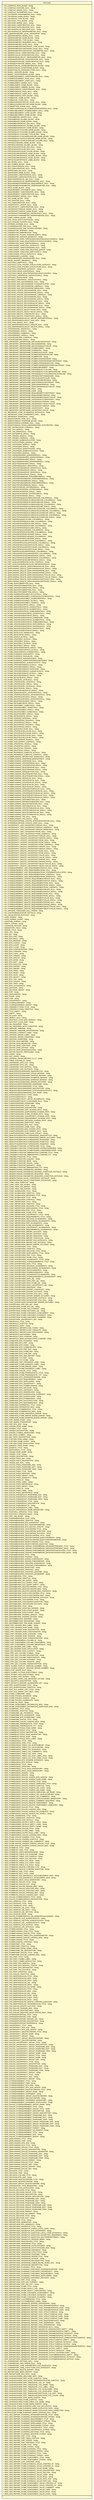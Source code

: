 #!/usr/local/bin/dot
#
# Class diagram 
# Generated by UMLGraph version R5_6-24-gf6e263 (http://www.umlgraph.org/)
#

digraph G {
	edge [fontname="arial",fontsize=10,labelfontname="arial",labelfontsize=10];
	node [fontname="arial",fontsize=10,shape=plaintext];
	nodesep=0.25;
	ranksep=0.5;
	// gov.sandia.cf.tools.RscConst
	c384669 [label=<<table title="gov.sandia.cf.tools.RscConst" border="0" cellborder="1" cellspacing="0" cellpadding="2" port="p" bgcolor="lemonChiffon" href="./RscConst.html">
		<tr><td><table border="0" cellspacing="0" cellpadding="1">
<tr><td align="center" balign="center"> RscConst </td></tr>
		</table></td></tr>
		<tr><td><table border="0" cellspacing="0" cellpadding="1">
<tr><td align="left" balign="left"> + EX_CONFFILE_PATH_BLANK : String </td></tr>
<tr><td align="left" balign="left"> + EX_CONFFILE_FEATURE_NULL : String </td></tr>
<tr><td align="left" balign="left"> + EX_CONFFILE_MODEL_NULL : String </td></tr>
<tr><td align="left" balign="left"> + EX_CONFFILE_DATEIMPORT_NULL : String </td></tr>
<tr><td align="left" balign="left"> + EX_CRITERION_PHENOMENON_NULL : String </td></tr>
<tr><td align="left" balign="left"> + EX_CRITERION_NAME_BLANK : String </td></tr>
<tr><td align="left" balign="left"> + EX_CRITERION_TYPE_BLANK : String </td></tr>
<tr><td align="left" balign="left"> + EX_DECISION_TITLE_BLANK : String </td></tr>
<tr><td align="left" balign="left"> + EX_DECISION_MODEL_NULL : String </td></tr>
<tr><td align="left" balign="left"> + EX_DECISION_USERCREATION_NULL : String </td></tr>
<tr><td align="left" balign="left"> + EX_DECISION_DATECREATION_NULL : String </td></tr>
<tr><td align="left" balign="left"> + EX_DECISIONVALUE_DECISION_NULL : String </td></tr>
<tr><td align="left" balign="left"> + EX_DECISIONVALUE_GENPARAMETER_NULL : String </td></tr>
<tr><td align="left" balign="left"> + MSG_GENPARAMETER_LEVEL_SEPARATOR : String </td></tr>
<tr><td align="left" balign="left"> + EX_GENPARAMETER_MODEL_NULL : String </td></tr>
<tr><td align="left" balign="left"> + EX_GENPARAMETER_NAME_BLANK : String </td></tr>
<tr><td align="left" balign="left"> + EX_GENPARAMETER_TYPE_BLANK : String </td></tr>
<tr><td align="left" balign="left"> + EX_GENPARAMETER_REQUIRED_NULL : String </td></tr>
<tr><td align="left" balign="left"> + EX_GENPARAMETER_LEVEL_NULL : String </td></tr>
<tr><td align="left" balign="left"> + EX_GENPARAMETERCONSTRAINT_TYPE_BLANK : String </td></tr>
<tr><td align="left" balign="left"> + EX_GENPARAMETERCONSTRAINT_RULE_NULL : String </td></tr>
<tr><td align="left" balign="left"> + EX_GENPARAMETERCONSTRAINT_PARAMETER_NULL : String </td></tr>
<tr><td align="left" balign="left"> + EX_GENERICVALUE_USERCREATION_NULL : String </td></tr>
<tr><td align="left" balign="left"> + EX_GENERICVALUE_DATECREATION_NULL : String </td></tr>
<tr><td align="left" balign="left"> + EX_GENPARAMVALUELIST_GENPARAMETER_NULL : String </td></tr>
<tr><td align="left" balign="left"> + EX_INTENDEDPURPOSE_DATECREATION_NULL : String </td></tr>
<tr><td align="left" balign="left"> + EX_INTENDEDPURPOSE_USERCREATION_NULL : String </td></tr>
<tr><td align="left" balign="left"> + EX_INTENDEDPURPOSE_MODEL_NULL : String </td></tr>
<tr><td align="left" balign="left"> + EX_MIGRATIONLOG_DATABASEVERSION_BLANK : String </td></tr>
<tr><td align="left" balign="left"> + EX_MIGRATIONLOG_SCRIPTNAME_BLANK : String </td></tr>
<tr><td align="left" balign="left"> + EX_MIGRATIONLOG_DATEEXECUTION_NULL : String </td></tr>
<tr><td align="left" balign="left"> + EX_MODEL_VERSION_BLANK : String </td></tr>
<tr><td align="left" balign="left"> + EX_MODEL_VERSIONORIGIN_BLANK : String </td></tr>
<tr><td align="left" balign="left"> + EX_PCMMASSESSMENT_CREATIONDATE_NULL : String </td></tr>
<tr><td align="left" balign="left"> + EX_PCMMASSESSMENT_ROLE_NULL : String </td></tr>
<tr><td align="left" balign="left"> + EX_PCMMASSESSMENT_USER_NULL : String </td></tr>
<tr><td align="left" balign="left"> + EX_PCMMELEMENT_MODEL_NULL : String </td></tr>
<tr><td align="left" balign="left"> + EX_PCMMELEMENT_NAME_BLANK : String </td></tr>
<tr><td align="left" balign="left"> + EX_PCMMELEMENT_ABBREV_BLANK : String </td></tr>
<tr><td align="left" balign="left"> + EX_PCMMEVIDENCE_CREATIONDATE_NULL : String </td></tr>
<tr><td align="left" balign="left"> + EX_PCMMEVIDENCE_ROLE_NULL : String </td></tr>
<tr><td align="left" balign="left"> + EX_PCMMEVIDENCE_USER_NULL : String </td></tr>
<tr><td align="left" balign="left"> + EX_PCMMEVIDENCE_PATH_BLANK : String </td></tr>
<tr><td align="left" balign="left"> + EX_PCMMLEVEL_NAME_BLANK : String </td></tr>
<tr><td align="left" balign="left"> + EX_PCMMLEVEL_CODE_NULL : String </td></tr>
<tr><td align="left" balign="left"> + EX_PCMMLEVELDESCRIPTOR_LEVEL_NULL : String </td></tr>
<tr><td align="left" balign="left"> + EX_PCMMLEVELDESCRIPTOR_NAME_BLANK : String </td></tr>
<tr><td align="left" balign="left"> + EX_PCMMOPTION_PHASE_NULL : String </td></tr>
<tr><td align="left" balign="left"> + EX_PCMMPLANNINGVALUE_PCMMPLANNINGPARAM_NULL : String </td></tr>
<tr><td align="left" balign="left"> + EX_PCMMSUBELEMENT_PCMMELEMENT_NULL : String </td></tr>
<tr><td align="left" balign="left"> + EX_PCMMSUBELEMENT_CODE_BLANK : String </td></tr>
<tr><td align="left" balign="left"> + EX_PCMMSUBELEMENT_NAME_BLANK : String </td></tr>
<tr><td align="left" balign="left"> + EX_PHENOMENON_GROUP_NULL : String </td></tr>
<tr><td align="left" balign="left"> + EX_PHENOMENON_IDLABEL_BLANK : String </td></tr>
<tr><td align="left" balign="left"> + EX_PHENOMENON_NAME_BLANK : String </td></tr>
<tr><td align="left" balign="left"> + EX_PHENOMENONGROUP_QOI_NULL : String </td></tr>
<tr><td align="left" balign="left"> + EX_PHENOMENONGROUP_IDLABEL_BLANK : String </td></tr>
<tr><td align="left" balign="left"> + EX_PHENOMENONGROUP_NAME_BLANK : String </td></tr>
<tr><td align="left" balign="left"> + EX_PIRTADEQUACYCOLUMN_NAME_BLANK : String </td></tr>
<tr><td align="left" balign="left"> + EX_PIRTADEQUACYCOLUMN_IDLABEL_BLANK : String </td></tr>
<tr><td align="left" balign="left"> + EX_PIRTADEQUACYCOLUMN_TYPE_BLANK : String </td></tr>
<tr><td align="left" balign="left"> + EX_PIRTADEQUACYCOLUMNGUIDELINE_NAME_BLANK : String </td></tr>
<tr><td align="left" balign="left"> + EX_PIRTADEQUACYLEVELGUIDELINE_NAME_BLANK : String </td></tr>
<tr><td align="left" balign="left"> + EX_PIRTADEQUACYLEVELGUIDELINE_COLUMN_NULL : String </td></tr>
<tr><td align="left" balign="left"> + EX_PIRTDESCHEADER_NAME_BLANK : String </td></tr>
<tr><td align="left" balign="left"> + EX_PIRTDESCHEADER_IDLABEL_BLANK : String </td></tr>
<tr><td align="left" balign="left"> + EX_PIRTLEVELDIFFCOLOR_MIN_NULL : String </td></tr>
<tr><td align="left" balign="left"> + EX_PIRTLEVELDIFFCOLOR_MAX_NULL : String </td></tr>
<tr><td align="left" balign="left"> + EX_PIRTLEVELDIFFCOLOR_COLOR_BLANK : String </td></tr>
<tr><td align="left" balign="left"> + EX_PIRTLEVELIMPORTANCE_NAME_BLANK : String </td></tr>
<tr><td align="left" balign="left"> + EX_PIRTLEVELIMPORTANCE_IDLABEL_BLANK : String </td></tr>
<tr><td align="left" balign="left"> + EX_PIRTLEVELIMPORTANCE_LEVEL_BLANK : String </td></tr>
<tr><td align="left" balign="left"> + EX_PIRTLEVELIMPORTANCE_LABEL_BLANK : String </td></tr>
<tr><td align="left" balign="left"> + EX_QOI_MODEL_NULL : String </td></tr>
<tr><td align="left" balign="left"> + EX_QOI_SYMBOL_BLANK : String </td></tr>
<tr><td align="left" balign="left"> + EX_QOI_CREATIONDATE_NULL : String </td></tr>
<tr><td align="left" balign="left"> + EX_QOI_USERCREATION_NULL : String </td></tr>
<tr><td align="left" balign="left"> + EX_QOIHEADER_QOI_NULL : String </td></tr>
<tr><td align="left" balign="left"> + EX_QOIHEADER_NAME_BLANK : String </td></tr>
<tr><td align="left" balign="left"> + EX_QOIHEADER_CREATIONDATE_NULL : String </td></tr>
<tr><td align="left" balign="left"> + EX_QOIHEADER_USERCREATION_NULL : String </td></tr>
<tr><td align="left" balign="left"> + EX_QOIPLANNINGVALUE_QOI_NULL : String </td></tr>
<tr><td align="left" balign="left"> + EX_QOIPLANNINGVALUE_GENPARAMETER_NULL : String </td></tr>
<tr><td align="left" balign="left"> + EX_REQUIREMENTPARAMETER_REQUIREMENT_NULL : String </td></tr>
<tr><td align="left" balign="left"> + EX_REQUIREMENTPARAMETER_GENPARAMETER_NULL : String </td></tr>
<tr><td align="left" balign="left"> + EX_ROLE_NAME_BLANK : String </td></tr>
<tr><td align="left" balign="left"> + EX_REQUIREMENT_STATEMENT_NULL : String </td></tr>
<tr><td align="left" balign="left"> + EX_REQUIREMENT_CREATIONDATE_NULL : String </td></tr>
<tr><td align="left" balign="left"> + EX_REQUIREMENT_USERCREATION_NULL : String </td></tr>
<tr><td align="left" balign="left"> + EX_REQUIREMENT_MODEL_NULL : String </td></tr>
<tr><td align="left" balign="left"> + EX_TAG_NAME_BLANK : String </td></tr>
<tr><td align="left" balign="left"> + EX_TAG_DATETAG_NULL : String </td></tr>
<tr><td align="left" balign="left"> + EX_TAG_USERCREATION_NULL : String </td></tr>
<tr><td align="left" balign="left"> + EX_UNCERTAINTY_GROUP_NULL : String </td></tr>
<tr><td align="left" balign="left"> + EX_UNCERTAINTY_USERCREATION_NULL : String </td></tr>
<tr><td align="left" balign="left"> + EX_UNCERTAINTYGROUP_MODEL_NULL : String </td></tr>
<tr><td align="left" balign="left"> + EX_UNCERTAINTYGROUP_NAME_BLANK : String </td></tr>
<tr><td align="left" balign="left"> + EX_UNCERTAINTYPARAMETER_UNCERTAINTY_NULL : String </td></tr>
<tr><td align="left" balign="left"> + EX_UNCERTAINTYPARAMETER_GENPARAMETER_NULL : String </td></tr>
<tr><td align="left" balign="left"> + EX_USER_USERID_BLANK : String </td></tr>
<tr><td align="left" balign="left"> + EX_DAO_CRUD_ENTITYNOTFOUND : String </td></tr>
<tr><td align="left" balign="left"> + EX_DAO_HSQLDB_FILEPATH_NULL : String </td></tr>
<tr><td align="left" balign="left"> + EX_APPMGR_DAOMGR_NULL : String </td></tr>
<tr><td align="left" balign="left"> + EX_CFVARRESOLVER_VAR_NULL : String </td></tr>
<tr><td align="left" balign="left"> + EX_CFVARRESOLVER_VAR_NOTRECOGNIZED : String </td></tr>
<tr><td align="left" balign="left"> + EX_CREDEDITOR_OPENING : String </td></tr>
<tr><td align="left" balign="left"> + EX_CREDEDITOR_DBMIGRATION : String </td></tr>
<tr><td align="left" balign="left"> + EX_CREDEDITOR_PLUGIN_VERSION_EMPTY : String </td></tr>
<tr><td align="left" balign="left"> + EX_CREDEDITOR_VERSION_MISMATCH : String </td></tr>
<tr><td align="left" balign="left"> + EX_CREDEDITOR_OPEN_TMPFOLDERCREATIONUNSUCCESSFUL : String </td></tr>
<tr><td align="left" balign="left"> + EX_CREDEDITOR_SAVE_DELETEPREVCFUNSUCCESSFUL : String </td></tr>
<tr><td align="left" balign="left"> + EX_CREDEDITOR_SAVE_TMPFOLDERNULL : String </td></tr>
<tr><td align="left" balign="left"> + EX_CONFLOADER_YAMLCONF_NOTEXISTS : String </td></tr>
<tr><td align="left" balign="left"> + EX_CONFLOADER_YAMLFILEREADER_NULL : String </td></tr>
<tr><td align="left" balign="left"> + EX_CONFLOADER_YAMLCONF_DELETION_ERROR : String </td></tr>
<tr><td align="left" balign="left"> + EX_CONFLOADER_YAMLCONF_EMPTYSPECS : String </td></tr>
<tr><td align="left" balign="left"> + EX_CONFLOADER_CFFILE_NOTEXISTS : String </td></tr>
<tr><td align="left" balign="left"> + EX_DAOMANAGER_LOADING : String </td></tr>
<tr><td align="left" balign="left"> + EX_DBDAOMANAGER_DAOMANAGER_NULL : String </td></tr>
<tr><td align="left" balign="left"> + EX_IMAGE_BADGET_IMAGENULL : String </td></tr>
<tr><td align="left" balign="left"> + EX_FILETOOLS_EMPTYNULL : String </td></tr>
<tr><td align="left" balign="left"> + EX_FILETOOLS_EVID_FOLDER_STRUCUTURE_NOTEXIST : String </td></tr>
<tr><td align="left" balign="left"> + EX_FILETOOLS_EVID_FOLDER_STRUCUTURE_NULL : String </td></tr>
<tr><td align="left" balign="left"> + EX_FILETOOLS_ROOTPATH_NOTEXIST : String </td></tr>
<tr><td align="left" balign="left"> + EX_FILETOOLS_MOVE_SOURCENULL : String </td></tr>
<tr><td align="left" balign="left"> + EX_FILETOOLS_MOVE_DELETEPREVRSCUNSUCCESSFUL : String </td></tr>
<tr><td align="left" balign="left"> + EX_FILETOOLS_CREATEFILE_UNSUCCESSFUL : String </td></tr>
<tr><td align="left" balign="left"> + EX_ZIPTOOLS_FILEOUTSIDE : String </td></tr>
<tr><td align="left" balign="left"> + EX_ZIPTOOLS_CREATERSC_UNSUCCESSFUL : String </td></tr>
<tr><td align="left" balign="left"> + EX_DECISION_ADD_DECISIONROW_NULL : String </td></tr>
<tr><td align="left" balign="left"> + EX_DECISION_ADD_DECISIONROW_TITLEDUPLICATED : String </td></tr>
<tr><td align="left" balign="left"> + EX_DECISION_ADD_DECISIONROW_USERNULL : String </td></tr>
<tr><td align="left" balign="left"> + EX_DECISION_ADD_DECISIONROW_MODELNULL : String </td></tr>
<tr><td align="left" balign="left"> + EX_DECISION_UPDATE_DECISIONROW_NULL : String </td></tr>
<tr><td align="left" balign="left"> + EX_DECISION_UPDATE_DECISIONROW_IDNULL : String </td></tr>
<tr><td align="left" balign="left"> + EX_DECISION_UPDATE_DECISIONROW_USERNULL : String </td></tr>
<tr><td align="left" balign="left"> + EX_DECISION_DELETE_DECISIONROW_NULL : String </td></tr>
<tr><td align="left" balign="left"> + EX_DECISION_DELETE_DECISIONROW_IDNULL : String </td></tr>
<tr><td align="left" balign="left"> + EX_DECISION_DELETE_DECISIONVALUE_NULL : String </td></tr>
<tr><td align="left" balign="left"> + EX_DECISION_DELETE_DECISIONVALUE_IDNULL : String </td></tr>
<tr><td align="left" balign="left"> + EX_DECISION_DELETE_DECISIONPARAM_NULL : String </td></tr>
<tr><td align="left" balign="left"> + EX_DECISION_DELETE_DECISIONPARAM_IDNULL : String </td></tr>
<tr><td align="left" balign="left"> + EX_DECISION_DELETE_SELECTVALUE_NULL : String </td></tr>
<tr><td align="left" balign="left"> + EX_DECISION_DELETE_SELECTVALUE_IDNULL : String </td></tr>
<tr><td align="left" balign="left"> + EX_DECISION_DELETE_CONSTRAINT_NULL : String </td></tr>
<tr><td align="left" balign="left"> + EX_DECISION_DELETE_CONSTRAINT_IDNULL : String </td></tr>
<tr><td align="left" balign="left"> + EX_GLB_GENPARAMVALUELIST_IMPORT_PARAMETERNULL : String </td></tr>
<tr><td align="left" balign="left"> + EX_GLB_GENPARAMVALUELIST_ADD_NULL : String </td></tr>
<tr><td align="left" balign="left"> + EX_GLB_LOAD_MODEL_NULL : String </td></tr>
<tr><td align="left" balign="left"> + EX_GLB_GENPARAMVALUELIST_DELETE_NULL : String </td></tr>
<tr><td align="left" balign="left"> + EX_GLB_GENPARAMVALUELIST_DELETE_IDNULL : String </td></tr>
<tr><td align="left" balign="left"> + EX_UPDATEMODEL_MODELNULL : String </td></tr>
<tr><td align="left" balign="left"> + EX_UPDATEMODEL_IDNULL : String </td></tr>
<tr><td align="left" balign="left"> + EX_UPDATEMODEL_NAMENULL : String </td></tr>
<tr><td align="left" balign="left"> + EX_UPDATEMODEL_URINULL : String </td></tr>
<tr><td align="left" balign="left"> + EX_UPDATEGLBCONF_CONFNULL : String </td></tr>
<tr><td align="left" balign="left"> + EX_UPDATEGLBCONF_IDNULL : String </td></tr>
<tr><td align="left" balign="left"> + MSG_IMPORTAPP_IMPORTNAME_DECISIONCONSTRAINT : String </td></tr>
<tr><td align="left" balign="left"> + MSG_IMPORTAPP_IMPORTNAME_DECISIONPARAM : String </td></tr>
<tr><td align="left" balign="left"> + MSG_IMPORTAPP_IMPORTNAME_DECISIONSELECTVALUE : String </td></tr>
<tr><td align="left" balign="left"> + MSG_IMPORTAPP_IMPORTNAME_PCMMELEMENT : String </td></tr>
<tr><td align="left" balign="left"> + MSG_IMPORTAPP_IMPORTNAME_PCMMLEVEL : String </td></tr>
<tr><td align="left" balign="left"> + MSG_IMPORTAPP_IMPORTNAME_PCMMLEVELCOLOR : String </td></tr>
<tr><td align="left" balign="left"> + MSG_IMPORTAPP_IMPORTNAME_PCMMLEVELDESCRIPTOR : String </td></tr>
<tr><td align="left" balign="left"> + MSG_IMPORTAPP_IMPORTNAME_PCMMPHASE : String </td></tr>
<tr><td align="left" balign="left"> + MSG_IMPORTAPP_IMPORTNAME_PCMMPLANNINGPARAM : String </td></tr>
<tr><td align="left" balign="left"> + MSG_IMPORTAPP_IMPORTNAME_PCMMPLANNINGPARAMCONSTRAINT : String </td></tr>
<tr><td align="left" balign="left"> + MSG_IMPORTAPP_IMPORTNAME_PCMMPLANNINGQUESTION : String </td></tr>
<tr><td align="left" balign="left"> + MSG_IMPORTAPP_IMPORTNAME_PCMMPLANNINGQUESTIONCONSTRAINT : String </td></tr>
<tr><td align="left" balign="left"> + MSG_IMPORTAPP_IMPORTNAME_PCMMSUBELEMENT : String </td></tr>
<tr><td align="left" balign="left"> + MSG_IMPORTAPP_IMPORTNAME_PIRTADEQUACYCOLUMN : String </td></tr>
<tr><td align="left" balign="left"> + MSG_IMPORTAPP_IMPORTNAME_PIRTADEQUACYCOLUMNGUIDELINE : String </td></tr>
<tr><td align="left" balign="left"> + MSG_IMPORTAPP_IMPORTNAME_PIRTADEQUACYCOLUMNLEVELGUIDELINE : String </td></tr>
<tr><td align="left" balign="left"> + MSG_IMPORTAPP_IMPORTNAME_PIRTDESCRIPTIONHEADER : String </td></tr>
<tr><td align="left" balign="left"> + MSG_IMPORTAPP_IMPORTNAME_PIRTLEVELDIFFCOLOR : String </td></tr>
<tr><td align="left" balign="left"> + MSG_IMPORTAPP_IMPORTNAME_PIRTLEVELIMPORTANCE : String </td></tr>
<tr><td align="left" balign="left"> + MSG_IMPORTAPP_IMPORTNAME_QOIPLANNINGCONSTRAINT : String </td></tr>
<tr><td align="left" balign="left"> + MSG_IMPORTAPP_IMPORTNAME_QOIPLANNINGPARAM : String </td></tr>
<tr><td align="left" balign="left"> + MSG_IMPORTAPP_IMPORTNAME_QOIPLANNINGSELECTVALUE : String </td></tr>
<tr><td align="left" balign="left"> + MSG_IMPORTAPP_IMPORTNAME_ROLE : String </td></tr>
<tr><td align="left" balign="left"> + MSG_IMPORTAPP_IMPORTNAME_USER : String </td></tr>
<tr><td align="left" balign="left"> + MSG_IMPORTAPP_IMPORTNAME_REQUIREMENTCONSTRAINT : String </td></tr>
<tr><td align="left" balign="left"> + MSG_IMPORTAPP_IMPORTNAME_REQUIREMENTPARAM : String </td></tr>
<tr><td align="left" balign="left"> + MSG_IMPORTAPP_IMPORTNAME_REQUIREMENTSELECTVALUE : String </td></tr>
<tr><td align="left" balign="left"> + MSG_IMPORTAPP_IMPORTNAME_UNCERTAINTYCONSTRAINT : String </td></tr>
<tr><td align="left" balign="left"> + MSG_IMPORTAPP_IMPORTNAME_UNCERTAINTYPARAM : String </td></tr>
<tr><td align="left" balign="left"> + MSG_IMPORTAPP_IMPORTNAME_UNCERTAINTYSELECTVALUE : String </td></tr>
<tr><td align="left" balign="left"> + MSG_IMPORTAPP_IMPORTNAME_UNCERTAINTYGROUP : String </td></tr>
<tr><td align="left" balign="left"> + MSG_IMPORTAPP_IMPORTNAME_UNCERTAINTY : String </td></tr>
<tr><td align="left" balign="left"> + MSG_IMPORTAPP_IMPORTNAME_UNCERTAINTYVALUE : String </td></tr>
<tr><td align="left" balign="left"> + EX_IMPORTAPP_CONF_SCHEMAFILE_NOTEXISTS : String </td></tr>
<tr><td align="left" balign="left"> + EX_IMPORTAPP_CONF_PCMMSPECS_NULL : String </td></tr>
<tr><td align="left" balign="left"> + EX_IMPORTAPP_MODELNULL : String </td></tr>
<tr><td align="left" balign="left"> + EX_MIGRATIONDAO_TASK_NULL : String </td></tr>
<tr><td align="left" balign="left"> + EX_MIGRATIONDAO_TASKNAME_BLANK : String </td></tr>
<tr><td align="left" balign="left"> + EX_MIGRATIONDAO_DAOMGR_NULL : String </td></tr>
<tr><td align="left" balign="left"> + EX_MIGRATIONDAO_TASK8_UNKNOWNUSER_NOTCREATED : String </td></tr>
<tr><td align="left" balign="left"> + EX_PIRT_GETBGCOLOR_CONFNULL : String </td></tr>
<tr><td align="left" balign="left"> + EX_PIRT_TAG_QOINULL : String </td></tr>
<tr><td align="left" balign="left"> + EX_PIRT_TAG_MODELNULL : String </td></tr>
<tr><td align="left" balign="left"> + EX_PIRT_GETQOIBYID_IDNULL : String </td></tr>
<tr><td align="left" balign="left"> + EX_PIRT_ADDQOI_QOINULL : String </td></tr>
<tr><td align="left" balign="left"> + EX_PIRT_ADDQOI_USERNULL : String </td></tr>
<tr><td align="left" balign="left"> + EX_PIRT_ADDQOI_NAMEDUPLICATED : String </td></tr>
<tr><td align="left" balign="left"> + EX_PIRT_DUPLICATEQOI_QOINULL : String </td></tr>
<tr><td align="left" balign="left"> + EX_PIRT_UPDATEQOI_QOINULL : String </td></tr>
<tr><td align="left" balign="left"> + EX_PIRT_UPDATEQOI_IDNULL : String </td></tr>
<tr><td align="left" balign="left"> + EX_PIRT_UPDATEQOI_QOINOTFOUND : String </td></tr>
<tr><td align="left" balign="left"> + EX_PIRT_UPDATEQOI_NAMEDUPLICATED : String </td></tr>
<tr><td align="left" balign="left"> + EX_PIRT_DELETEQOI_QOINULL : String </td></tr>
<tr><td align="left" balign="left"> + EX_PIRT_ADDQOIHEADER_QOIHEADERNULL : String </td></tr>
<tr><td align="left" balign="left"> + EX_PIRT_UPDATEQOIHEADER_QOIHEADERNULL : String </td></tr>
<tr><td align="left" balign="left"> + EX_PIRT_UPDATEQOIHEADER_IDNULL : String </td></tr>
<tr><td align="left" balign="left"> + EX_PIRT_DELETEQOIHEADER_QOIHEADERNULL : String </td></tr>
<tr><td align="left" balign="left"> + EX_PIRT_DELETEQOIHEADER_IDNULL : String </td></tr>
<tr><td align="left" balign="left"> + EX_PIRT_ADDPHENGROUP_GROUPNULL : String </td></tr>
<tr><td align="left" balign="left"> + EX_PIRT_UPDATEPHENGROUP_GROUPNULL : String </td></tr>
<tr><td align="left" balign="left"> + EX_PIRT_UPDATEPHENGROUP_IDNULL : String </td></tr>
<tr><td align="left" balign="left"> + EX_PIRT_DELETEPHENGROUP_GROUPNULL : String </td></tr>
<tr><td align="left" balign="left"> + EX_PIRT_DELETEPHENGROUP_IDNULL : String </td></tr>
<tr><td align="left" balign="left"> + EX_PIRT_ADDPHENOMENON_PHENOMENONNULL : String </td></tr>
<tr><td align="left" balign="left"> + EX_PIRT_UPDATEPHENOMENON_PHENOMENONNULL : String </td></tr>
<tr><td align="left" balign="left"> + EX_PIRT_UPDATEPHENOMENON_IDNULL : String </td></tr>
<tr><td align="left" balign="left"> + EX_PIRT_DELETEPHENOMENON_PHENOMENONNULL : String </td></tr>
<tr><td align="left" balign="left"> + EX_PIRT_DELETEPHENOMENON_IDNULL : String </td></tr>
<tr><td align="left" balign="left"> + EX_PIRT_ADDCRITERION_CRITERIONNULL : String </td></tr>
<tr><td align="left" balign="left"> + EX_PIRT_UPDATECRITERION_CRITERIONNULL : String </td></tr>
<tr><td align="left" balign="left"> + EX_PIRT_UPDATECRITERION_IDNULL : String </td></tr>
<tr><td align="left" balign="left"> + EX_PIRT_DELETECRITERION_CRITERIONNULL : String </td></tr>
<tr><td align="left" balign="left"> + EX_PIRT_DELETECRITERION_IDNULL : String </td></tr>
<tr><td align="left" balign="left"> + EX_PIRT_ADDPIRTADEQCOLUMNGUIDELINE_COLUMNNULL : String </td></tr>
<tr><td align="left" balign="left"> + EX_PIRT_UPDATEPIRTADEQCOLUMNGUIDELINE_COLUMNNULL : String </td></tr>
<tr><td align="left" balign="left"> + EX_PIRT_UPDATEPIRTADEQCOLUMNGUIDELINE_IDNULL : String </td></tr>
<tr><td align="left" balign="left"> + EX_PIRT_DELETEPIRTADEQCOLUMNGUIDELINE_COLUMNNULL : String </td></tr>
<tr><td align="left" balign="left"> + EX_PIRT_DELETEPIRTADEQCOLUMNGUIDELINE_IDNULL : String </td></tr>
<tr><td align="left" balign="left"> + EX_PIRT_ADDPIRTADEQCOLUMNLEVELGUIDELINE_COLUMNNULL : String </td></tr>
<tr><td align="left" balign="left"> + EX_PIRT_UPDATEPIRTADEQCOLUMNLEVELGUIDELINE_COLUMNNULL : String </td></tr>
<tr><td align="left" balign="left"> + EX_PIRT_UPDATEPIRTADEQCOLUMNLEVELGUIDELINE_IDNULL : String </td></tr>
<tr><td align="left" balign="left"> + EX_PIRT_DELETEPIRTADEQCOLUMNLEVELGUIDELINE_COLUMNNULL : String </td></tr>
<tr><td align="left" balign="left"> + EX_PIRT_DELETEPIRTADEQCOLUMNLEVELGUIDELINE_IDNULL : String </td></tr>
<tr><td align="left" balign="left"> + EX_PIRT_ADDPIRTADEQCOLUMN_COLUMNNULL : String </td></tr>
<tr><td align="left" balign="left"> + EX_PIRT_UPDATEPIRTADEQCOLUMN_COLUMNNULL : String </td></tr>
<tr><td align="left" balign="left"> + EX_PIRT_UPDATEPIRTADEQCOLUMN_IDNULL : String </td></tr>
<tr><td align="left" balign="left"> + EX_PIRT_DELETEPIRTADEQCOLUMN_COLUMNNULL : String </td></tr>
<tr><td align="left" balign="left"> + EX_PIRT_DELETEPIRTADEQCOLUMN_IDNULL : String </td></tr>
<tr><td align="left" balign="left"> + EX_PIRT_ADDPIRTDESCHEADER_COLUMNNULL : String </td></tr>
<tr><td align="left" balign="left"> + EX_PIRT_UPDATEPIRTDESCHEADER_COLUMNNULL : String </td></tr>
<tr><td align="left" balign="left"> + EX_PIRT_UPDATEPIRTDESCHEADER_IDNULL : String </td></tr>
<tr><td align="left" balign="left"> + EX_PIRT_DELETEPIRTDESCHEADER_COLUMNNULL : String </td></tr>
<tr><td align="left" balign="left"> + EX_PIRT_DELETEPIRTDESCHEADER_IDNULL : String </td></tr>
<tr><td align="left" balign="left"> + EX_PIRT_ADDPIRTLEVELDIFFCOLOR_COLUMNNULL : String </td></tr>
<tr><td align="left" balign="left"> + EX_PIRT_UPDATEPIRTLEVELDIFFCOLOR_COLUMNNULL : String </td></tr>
<tr><td align="left" balign="left"> + EX_PIRT_UPDATEPIRTLEVELDIFFCOLOR_IDNULL : String </td></tr>
<tr><td align="left" balign="left"> + EX_PIRT_DELETEPIRTLEVELDIFFCOLOR_COLUMNNULL : String </td></tr>
<tr><td align="left" balign="left"> + EX_PIRT_DELETEPIRTLEVELDIFFCOLOR_IDNULL : String </td></tr>
<tr><td align="left" balign="left"> + EX_PIRT_ADDPIRTLEVELIMPORTANCE_COLUMNNULL : String </td></tr>
<tr><td align="left" balign="left"> + EX_PIRT_UPDATEPIRTLEVELIMPORTANCE_COLUMNNULL : String </td></tr>
<tr><td align="left" balign="left"> + EX_PIRT_UPDATEPIRTLEVELIMPORTANCE_IDNULL : String </td></tr>
<tr><td align="left" balign="left"> + EX_PIRT_DELETEPIRTLEVELIMPORTANCE_COLUMNNULL : String </td></tr>
<tr><td align="left" balign="left"> + EX_PIRT_DELETEPIRTLEVELIMPORTANCE_IDNULL : String </td></tr>
<tr><td align="left" balign="left"> + EX_PIRT_LEVELDIFFERENCECOLOR_CONFNULL : String </td></tr>
<tr><td align="left" balign="left"> + EX_PIRT_LEVELDIFFERENCECOLOR_IMPORTANCENULL : String </td></tr>
<tr><td align="left" balign="left"> + EX_QOIPLANNING_DELETE_QOIPLANNINGVALUE_NULL : String </td></tr>
<tr><td align="left" balign="left"> + EX_QOIPLANNING_DELETE_QOIPLANNINGVALUE_IDNULL : String </td></tr>
<tr><td align="left" balign="left"> + EX_QOIPLANNING_DELETE_QOIPLANNINGPARAM_NULL : String </td></tr>
<tr><td align="left" balign="left"> + EX_QOIPLANNING_DELETE_QOIPLANNINGPARAM_IDNULL : String </td></tr>
<tr><td align="left" balign="left"> + EX_QOIPLANNING_DELETE_QOIPLANNINGSELECTVALUE_NULL : String </td></tr>
<tr><td align="left" balign="left"> + EX_QOIPLANNING_DELETE_QOIPLANNINGSELECTVALUE_IDNULL : String </td></tr>
<tr><td align="left" balign="left"> + EX_QOIPLANNING_DELETE_QOIPLANNINGCONSTRAINT_NULL : String </td></tr>
<tr><td align="left" balign="left"> + EX_QOIPLANNING_DELETE_QOIPLANNINGCONSTRAINT_IDNULL : String </td></tr>
<tr><td align="left" balign="left"> + EX_PCMM_ADDPCMMOPTION_NULL : String </td></tr>
<tr><td align="left" balign="left"> + EX_PCMM_UPDATEPCMMOPTION_NULL : String </td></tr>
<tr><td align="left" balign="left"> + EX_PCMM_UPDATEPCMMOPTION_IDNULL : String </td></tr>
<tr><td align="left" balign="left"> + EX_PCMM_DELETEPCMMOPTION_NULL : String </td></tr>
<tr><td align="left" balign="left"> + EX_PCMM_DELETEPCMMOPTION_IDNULL : String </td></tr>
<tr><td align="left" balign="left"> + EX_PCMM_AGGREGATESUBELT_ELTLISTNULL : String </td></tr>
<tr><td align="left" balign="left"> + EX_PCMM_AGGREGATESUBELT_CONFLEVELCOLORLISTNULL : String </td></tr>
<tr><td align="left" balign="left"> + EX_PCMM_AGGREGATESUBELT_AGGREGMAPNULL : String </td></tr>
<tr><td align="left" balign="left"> + EX_PCMM_AGGREGATESUBELT_ELTNULL : String </td></tr>
<tr><td align="left" balign="left"> + EX_PCMM_AGGREGATESUBELT_ITEMNULL : String </td></tr>
<tr><td align="left" balign="left"> + EX_PCMM_GETASSESSTBYID_IDNULL : String </td></tr>
<tr><td align="left" balign="left"> + EX_PCMM_ADDASSESSTBYID_ASSESSTNULL : String </td></tr>
<tr><td align="left" balign="left"> + EX_PCMM_ADDASSESSTBYID_ELEMENTNULL : String </td></tr>
<tr><td align="left" balign="left"> + EX_PCMM_ADDASSESSTBYID_SUBELEMENTNULL : String </td></tr>
<tr><td align="left" balign="left"> + EX_PCMM_UPDATEASSESSTBYID_ASSESSTNULL : String </td></tr>
<tr><td align="left" balign="left"> + EX_PCMM_UPDATEASSESSTBYID_IDNULL : String </td></tr>
<tr><td align="left" balign="left"> + EX_PCMM_UPDATEASSESSTBYID_FORBIDDEN : String </td></tr>
<tr><td align="left" balign="left"> + EX_PCMM_UPDATEASSESSTBYID_ELEMENTNULL : String </td></tr>
<tr><td align="left" balign="left"> + EX_PCMM_UPDATEASSESSTBYID_SUBELEMENTNULL : String </td></tr>
<tr><td align="left" balign="left"> + EX_PCMM_UPDATEASSESSTBYID_DIFFUSERNULL : String </td></tr>
<tr><td align="left" balign="left"> + EX_PCMM_UPDATEASSESSTBYID_DIFFROLENULL : String </td></tr>
<tr><td align="left" balign="left"> + EX_PCMM_DELETEASSESSTBYID_ASSESSTNULL : String </td></tr>
<tr><td align="left" balign="left"> + EX_PCMM_DELETEASSESSTBYID_IDNULL : String </td></tr>
<tr><td align="left" balign="left"> + EX_PCMM_GETELTLIST_MODELNULL : String </td></tr>
<tr><td align="left" balign="left"> + EX_PCMM_GETELTBYID_IDNULL : String </td></tr>
<tr><td align="left" balign="left"> + EX_PCMM_ADDELT_ELTNULL : String </td></tr>
<tr><td align="left" balign="left"> + EX_PCMM_UPDATEELT_ELTNULL : String </td></tr>
<tr><td align="left" balign="left"> + EX_PCMM_UPDATEELT_IDNULL : String </td></tr>
<tr><td align="left" balign="left"> + EX_PCMM_DELETEELT_ELTNULL : String </td></tr>
<tr><td align="left" balign="left"> + EX_PCMM_DELETEELT_IDNULL : String </td></tr>
<tr><td align="left" balign="left"> + EX_PCMM_GETEVIDENCEBYID_IDNULL : String </td></tr>
<tr><td align="left" balign="left"> + EX_PCMM_GETEVIDENCEBYELT_ELTNULL : String </td></tr>
<tr><td align="left" balign="left"> + EX_PCMM_ADDEVIDENCE_EVIDENCENULL : String </td></tr>
<tr><td align="left" balign="left"> + EX_PCMM_EVIDENCE_INVALIDPATH : String </td></tr>
<tr><td align="left" balign="left"> + EX_PCMM_EVIDENCE_INVALIDURL : String </td></tr>
<tr><td align="left" balign="left"> + EX_PCMM_EVIDENCE_NOASSESSABLE : String </td></tr>
<tr><td align="left" balign="left"> + EX_PCMM_EVIDENCE_MORETHANONEASSESSABLE : String </td></tr>
<tr><td align="left" balign="left"> + EX_PCMM_ADDEVIDENCE_ALREADYEXISTS : String </td></tr>
<tr><td align="left" balign="left"> + EX_PCMM_UPDATEEVIDENCE_ELTNULL : String </td></tr>
<tr><td align="left" balign="left"> + EX_PCMM_UPDATEEVIDENCE_IDNULL : String </td></tr>
<tr><td align="left" balign="left"> + EX_PCMM_UPDATEEVIDENCE_NOTFOUND : String </td></tr>
<tr><td align="left" balign="left"> + EX_PCMM_UPDATEEVIDENCE_ALREADYEXISTS : String </td></tr>
<tr><td align="left" balign="left"> + EX_PCMM_DELETEEVIDENCE_ELTNULL : String </td></tr>
<tr><td align="left" balign="left"> + EX_PCMM_DELETEEVIDENCE_IDNULL : String </td></tr>
<tr><td align="left" balign="left"> + EX_PCMM_GETLEVELBYID_IDNULL : String </td></tr>
<tr><td align="left" balign="left"> + EX_PCMM_ADDLEVEL_LEVELNULL : String </td></tr>
<tr><td align="left" balign="left"> + EX_PCMM_UPDATELEVEL_LEVELNULL : String </td></tr>
<tr><td align="left" balign="left"> + EX_PCMM_UPDATELEVEL_IDNULL : String </td></tr>
<tr><td align="left" balign="left"> + EX_PCMM_DELETELEVEL_LEVELNULL : String </td></tr>
<tr><td align="left" balign="left"> + EX_PCMM_DELETELEVEL_IDNULL : String </td></tr>
<tr><td align="left" balign="left"> + EX_PCMM_GETLEVELDESCBYID_IDNULL : String </td></tr>
<tr><td align="left" balign="left"> + EX_PCMM_ADDLEVELDESC_LEVELDESCNULL : String </td></tr>
<tr><td align="left" balign="left"> + EX_PCMM_UPDATELEVELDESC_LEVELDESCNULL : String </td></tr>
<tr><td align="left" balign="left"> + EX_PCMM_UPDATELEVELDESC_IDNULL : String </td></tr>
<tr><td align="left" balign="left"> + EX_PCMM_DELETELEVELDESC_LEVELDESCNULL : String </td></tr>
<tr><td align="left" balign="left"> + EX_PCMM_DELETELEVELDESC_IDNULL : String </td></tr>
<tr><td align="left" balign="left"> + EX_PCMM_GETSUBELTBYID_IDNULL : String </td></tr>
<tr><td align="left" balign="left"> + EX_PCMM_ADDSUBELT_SUBELTNULL : String </td></tr>
<tr><td align="left" balign="left"> + EX_PCMM_UPDATESUBELT_SUBELTNULL : String </td></tr>
<tr><td align="left" balign="left"> + EX_PCMM_UPDATESUBELT_IDNULL : String </td></tr>
<tr><td align="left" balign="left"> + EX_PCMM_DELETESUBELT_SUBELTNULL : String </td></tr>
<tr><td align="left" balign="left"> + EX_PCMM_DELETESUBELT_IDNULL : String </td></tr>
<tr><td align="left" balign="left"> + EX_PCMM_GETROLEBYID_IDNULL : String </td></tr>
<tr><td align="left" balign="left"> + EX_PCMM_ADDROLE_ROLENULL : String </td></tr>
<tr><td align="left" balign="left"> + EX_PCMM_UPDATEROLE_ROLENULL : String </td></tr>
<tr><td align="left" balign="left"> + EX_PCMM_UPDATEROLE_IDNULL : String </td></tr>
<tr><td align="left" balign="left"> + EX_PCMM_DELETEROLE_ROLENULL : String </td></tr>
<tr><td align="left" balign="left"> + EX_PCMM_DELETEROLE_IDNULL : String </td></tr>
<tr><td align="left" balign="left"> + EX_PCMM_ADDLEVELCOLOR_NULL : String </td></tr>
<tr><td align="left" balign="left"> + EX_PCMM_UPDATELEVELCOLOR_NULL : String </td></tr>
<tr><td align="left" balign="left"> + EX_PCMM_UPDATELEVELCOLOR_IDNULL : String </td></tr>
<tr><td align="left" balign="left"> + EX_PCMM_DELETELEVELCOLOR_NULL : String </td></tr>
<tr><td align="left" balign="left"> + EX_PCMM_DELETELEVELCOLOR_IDNULL : String </td></tr>
<tr><td align="left" balign="left"> + EX_PCMM_TAGCURRENT_TAGNULL : String </td></tr>
<tr><td align="left" balign="left"> + EX_PCMM_TAGCURRENT_USERNULL : String </td></tr>
<tr><td align="left" balign="left"> + EX_PCMM_UPDATETAG_TAGNULL : String </td></tr>
<tr><td align="left" balign="left"> + EX_PCMM_UPDATETAG_IDNULL : String </td></tr>
<tr><td align="left" balign="left"> + EX_PCMM_DELETETAG_TAGNULL : String </td></tr>
<tr><td align="left" balign="left"> + EX_PCMM_DELETETAG_IDNULL : String </td></tr>
<tr><td align="left" balign="left"> + EX_PCMM_PROGRESS_COMPUTE_ELTNULL : String </td></tr>
<tr><td align="left" balign="left"> + EX_PCMM_PROGRESS_COMPUTE_CONFNULL : String </td></tr>
<tr><td align="left" balign="left"> + EX_PCMMPLANNING_IMPORTCONF_MODELNULL : String </td></tr>
<tr><td align="left" balign="left"> + EX_PCMMPLANNING_ADDPARAM_BADINSTANCE : String </td></tr>
<tr><td align="left" balign="left"> + EX_PCMMPLANNING_ADDPARAM_NULL : String </td></tr>
<tr><td align="left" balign="left"> + EX_PCMMPLANNING_UPDATEPARAM_NULL : String </td></tr>
<tr><td align="left" balign="left"> + EX_PCMMPLANNING_UPDATEPARAM_IDNULL : String </td></tr>
<tr><td align="left" balign="left"> + EX_PCMMPLANNING_DELETEPARAM_NULL : String </td></tr>
<tr><td align="left" balign="left"> + EX_PCMMPLANNING_DELETEPARAM_IDNULL : String </td></tr>
<tr><td align="left" balign="left"> + EX_PCMMPLANNING_ADDQUESTION_NULL : String </td></tr>
<tr><td align="left" balign="left"> + EX_PCMMPLANNING_DELETEQUESTION_NULL : String </td></tr>
<tr><td align="left" balign="left"> + EX_PCMMPLANNING_DELETEQUESTION_IDNULL : String </td></tr>
<tr><td align="left" balign="left"> + EX_PCMMPLANNING_ADDVALUE_NULL : String </td></tr>
<tr><td align="left" balign="left"> + EX_PCMMPLANNING_UPDATEVALUE_NULL : String </td></tr>
<tr><td align="left" balign="left"> + EX_PCMMPLANNING_UPDATEVALUE_IDNULL : String </td></tr>
<tr><td align="left" balign="left"> + EX_PCMMPLANNING_DELETEVALUE_NULL : String </td></tr>
<tr><td align="left" balign="left"> + EX_PCMMPLANNING_DELETEVALUE_IDNULL : String </td></tr>
<tr><td align="left" balign="left"> + EX_PCMMPLANNING_ADDQUESTIONVALUE_NULL : String </td></tr>
<tr><td align="left" balign="left"> + EX_PCMMPLANNING_UPDATEQUESTIONVALUE_NULL : String </td></tr>
<tr><td align="left" balign="left"> + EX_PCMMPLANNING_UPDATEQUESTIONVALUE_IDNULL : String </td></tr>
<tr><td align="left" balign="left"> + EX_PCMMPLANNING_DELETEQUESTIONVALUE_NULL : String </td></tr>
<tr><td align="left" balign="left"> + EX_PCMMPLANNING_DELETEQUESTIONVALUE_IDNULL : String </td></tr>
<tr><td align="left" balign="left"> + EX_PCMMPLANNING_ADDTABLEITEM_NULL : String </td></tr>
<tr><td align="left" balign="left"> + EX_PCMMPLANNING_REFRESHTABLEITEM_NULL : String </td></tr>
<tr><td align="left" balign="left"> + EX_PCMMPLANNING_DELETETABLEITEM_NULL : String </td></tr>
<tr><td align="left" balign="left"> + EX_PCMMPLANNING_ADDTABLEVALUE_NULL : String </td></tr>
<tr><td align="left" balign="left"> + EX_PCMMPLANNING_UPDATETABLEVALUE_NULL : String </td></tr>
<tr><td align="left" balign="left"> + EX_PCMMPLANNING_UPDATETABLEVALUE_IDNULL : String </td></tr>
<tr><td align="left" balign="left"> + EX_PCMMPLANNING_DELETETABLEVALUE_NULL : String </td></tr>
<tr><td align="left" balign="left"> + EX_PCMMPLANNING_DELETETABLEVALUE_IDNULL : String </td></tr>
<tr><td align="left" balign="left"> + EX_PCMMPLANNING_TAG_NULL : String </td></tr>
<tr><td align="left" balign="left"> + EX_PCMMPLANNING_TAG_IDNULL : String </td></tr>
<tr><td align="left" balign="left"> + EX_INTENDEDPURPOSE_UPDATE_INTENDEDPURPOSE_NULL : String </td></tr>
<tr><td align="left" balign="left"> + EX_INTENDEDPURPOSE_UPDATE_USER_NULL : String </td></tr>
<tr><td align="left" balign="left"> + EX_UNCERTAINTY_ADD_UNCERTAINTYGROUP_NULL : String </td></tr>
<tr><td align="left" balign="left"> + EX_UNCERTAINTY_ADD_UNCERTAINTYGROUP_USERNULL : String </td></tr>
<tr><td align="left" balign="left"> + EX_UNCERTAINTY_ADD_UNCERTAINTYGROUP_MODELNULL : String </td></tr>
<tr><td align="left" balign="left"> + EX_UNCERTAINTY_ADD_UNCERTAINTYROW_NULL : String </td></tr>
<tr><td align="left" balign="left"> + EX_UNCERTAINTY_ADD_UNCERTAINTYROW_USERNULL : String </td></tr>
<tr><td align="left" balign="left"> + EX_UNCERTAINTY_UPDATE_UNCERTAINTYGROUP_NULL : String </td></tr>
<tr><td align="left" balign="left"> + EX_UNCERTAINTY_UPDATE_UNCERTAINTYGROUP_IDNULL : String </td></tr>
<tr><td align="left" balign="left"> + EX_UNCERTAINTY_UPDATE_UNCERTAINTYROW_NULL : String </td></tr>
<tr><td align="left" balign="left"> + EX_UNCERTAINTY_UPDATE_UNCERTAINTYROW_IDNULL : String </td></tr>
<tr><td align="left" balign="left"> + EX_UNCERTAINTY_UPDATE_UNCERTAINTYROW_USERNULL : String </td></tr>
<tr><td align="left" balign="left"> + EX_UNCERTAINTY_DELETE_UNCERTAINTYGROUP_NULL : String </td></tr>
<tr><td align="left" balign="left"> + EX_UNCERTAINTY_DELETE_UNCERTAINTYGROUP_IDNULL : String </td></tr>
<tr><td align="left" balign="left"> + EX_UNCERTAINTY_DELETE_UNCERTAINTYROW_NULL : String </td></tr>
<tr><td align="left" balign="left"> + EX_UNCERTAINTY_DELETE_UNCERTAINTYROW_IDNULL : String </td></tr>
<tr><td align="left" balign="left"> + EX_UNCERTAINTY_DELETE_UNCERTAINTYVALUE_NULL : String </td></tr>
<tr><td align="left" balign="left"> + EX_UNCERTAINTY_DELETE_UNCERTAINTYVALUE_IDNULL : String </td></tr>
<tr><td align="left" balign="left"> + EX_UNCERTAINTY_DELETE_UNCERTAINTYPARAM_NULL : String </td></tr>
<tr><td align="left" balign="left"> + EX_UNCERTAINTY_DELETE_UNCERTAINTYPARAM_IDNULL : String </td></tr>
<tr><td align="left" balign="left"> + EX_UNCERTAINTY_DELETE_UNCERTAINTYSELECTVALUE_NULL : String </td></tr>
<tr><td align="left" balign="left"> + EX_UNCERTAINTY_DELETE_UNCERTAINTYSELECTVALUE_IDNULL : String </td></tr>
<tr><td align="left" balign="left"> + EX_SYSREQUIREMENT_ADD_REQUIREMENTGROUP_NULL : String </td></tr>
<tr><td align="left" balign="left"> + EX_SYSREQUIREMENT_ADD_REQUIREMENTROW_NULL : String </td></tr>
<tr><td align="left" balign="left"> + EX_SYSREQUIREMENT_ADD_REQUIREMENTROW_STATEMENTDUPLICATED : String </td></tr>
<tr><td align="left" balign="left"> + EX_SYSREQUIREMENT_ADD_REQUIREMENTROW_USERNULL : String </td></tr>
<tr><td align="left" balign="left"> + EX_SYSREQUIREMENT_ADD_REQUIREMENTROW_MODELNULL : String </td></tr>
<tr><td align="left" balign="left"> + EX_SYSREQUIREMENT_UPDATE_REQUIREMENTGROUP_NULL : String </td></tr>
<tr><td align="left" balign="left"> + EX_SYSREQUIREMENT_UPDATE_REQUIREMENTGROUP_IDNULL : String </td></tr>
<tr><td align="left" balign="left"> + EX_SYSREQUIREMENT_UPDATE_REQUIREMENTROW_NULL : String </td></tr>
<tr><td align="left" balign="left"> + EX_SYSREQUIREMENT_UPDATE_REQUIREMENTROW_IDNULL : String </td></tr>
<tr><td align="left" balign="left"> + EX_SYSREQUIREMENT_UPDATE_REQUIREMENTROW_USERNULL : String </td></tr>
<tr><td align="left" balign="left"> + EX_SYSREQUIREMENT_DELETE_REQUIREMENTGROUP_NULL : String </td></tr>
<tr><td align="left" balign="left"> + EX_SYSREQUIREMENT_DELETE_REQUIREMENTGROUP_IDNULL : String </td></tr>
<tr><td align="left" balign="left"> + EX_SYSREQUIREMENT_DELETE_REQUIREMENTROW_NULL : String </td></tr>
<tr><td align="left" balign="left"> + EX_SYSREQUIREMENT_DELETE_REQUIREMENTROW_IDNULL : String </td></tr>
<tr><td align="left" balign="left"> + EX_SYSREQUIREMENT_DELETE_REQUIREMENTVALUE_NULL : String </td></tr>
<tr><td align="left" balign="left"> + EX_SYSREQUIREMENT_DELETE_REQUIREMENTVALUE_IDNULL : String </td></tr>
<tr><td align="left" balign="left"> + EX_SYSREQUIREMENT_DELETE_REQUIREMENTPARAM_NULL : String </td></tr>
<tr><td align="left" balign="left"> + EX_SYSREQUIREMENT_DELETE_REQUIREMENTPARAM_IDNULL : String </td></tr>
<tr><td align="left" balign="left"> + EX_SYSREQUIREMENT_DELETE_REQUIREMENTSELECTVALUE_NULL : String </td></tr>
<tr><td align="left" balign="left"> + EX_SYSREQUIREMENT_DELETE_REQUIREMENTSELECTVALUE_IDNULL : String </td></tr>
<tr><td align="left" balign="left"> + EX_VERSION_TOKENIZER_NULL_PARAM : String </td></tr>
<tr><td align="left" balign="left"> + EX_CONTAINERVALIDATOR_NOTVALID : String </td></tr>
<tr><td align="left" balign="left"> + EX_YMLVALIDATOR_NOTVALID : String </td></tr>
<tr><td align="left" balign="left"> + DATE_FORMAT : String </td></tr>
<tr><td align="left" balign="left"> + DATE_FORMAT_SHORT : String </td></tr>
<tr><td align="left" balign="left"> + DATETIME_FORMAT : String </td></tr>
<tr><td align="left" balign="left"> + EMPTY_STRING : String </td></tr>
<tr><td align="left" balign="left"> + CARRIAGE_RETURN : String </td></tr>
<tr><td align="left" balign="left"> + MANDATORY_FIELD : String </td></tr>
<tr><td align="left" balign="left"> + ERROR_TITLE : String </td></tr>
<tr><td align="left" balign="left"> + MSG_YES : String </td></tr>
<tr><td align="left" balign="left"> + MSG_NO : String </td></tr>
<tr><td align="left" balign="left"> + MSG_BTN_ADD : String </td></tr>
<tr><td align="left" balign="left"> + MSG_BTN_BACK : String </td></tr>
<tr><td align="left" balign="left"> + MSG_BTN_BROWSE : String </td></tr>
<tr><td align="left" balign="left"> + MSG_BTN_CANCEL : String </td></tr>
<tr><td align="left" balign="left"> + MSG_BTN_CLEAR : String </td></tr>
<tr><td align="left" balign="left"> + MSG_BTN_CLOSE : String </td></tr>
<tr><td align="left" balign="left"> + MSG_BTN_CONFIGURATION : String </td></tr>
<tr><td align="left" balign="left"> + MSG_BTN_CONFIRM : String </td></tr>
<tr><td align="left" balign="left"> + MSG_BTN_COPY : String </td></tr>
<tr><td align="left" balign="left"> + MSG_BTN_CREATE : String </td></tr>
<tr><td align="left" balign="left"> + MSG_BTN_DELETE : String </td></tr>
<tr><td align="left" balign="left"> + MSG_BTN_DONE : String </td></tr>
<tr><td align="left" balign="left"> + MSG_BTN_EDIT : String </td></tr>
<tr><td align="left" balign="left"> + MSG_BTN_EXECUTE : String </td></tr>
<tr><td align="left" balign="left"> + MSG_BTN_EXPORT : String </td></tr>
<tr><td align="left" balign="left"> + MSG_BTN_IMPORT : String </td></tr>
<tr><td align="left" balign="left"> + MSG_BTN_OPEN : String </td></tr>
<tr><td align="left" balign="left"> + MSG_BTN_RESET : String </td></tr>
<tr><td align="left" balign="left"> + MSG_BTN_SAVE : String </td></tr>
<tr><td align="left" balign="left"> + MSG_BTN_SELECT : String </td></tr>
<tr><td align="left" balign="left"> + MSG_BTN_TAG : String </td></tr>
<tr><td align="left" balign="left"> + MSG_BTN_UPDATE : String </td></tr>
<tr><td align="left" balign="left"> + MSG_BTN_VIEW : String </td></tr>
<tr><td align="left" balign="left"> + MSG_BTN_LVLGUIDANCE : String </td></tr>
<tr><td align="left" balign="left"> + MSG_DECISION : String </td></tr>
<tr><td align="left" balign="left"> + MSG_DECISION_GROUP : String </td></tr>
<tr><td align="left" balign="left"> + MSG_PIRT : String </td></tr>
<tr><td align="left" balign="left"> + MSG_QOIPLANNING : String </td></tr>
<tr><td align="left" balign="left"> + MSG_PCMM : String </td></tr>
<tr><td align="left" balign="left"> + MSG_COM : String </td></tr>
<tr><td align="left" balign="left"> + MSG_UNCERTAINTY : String </td></tr>
<tr><td align="left" balign="left"> + MSG_SYSREQUIREMENT : String </td></tr>
<tr><td align="left" balign="left"> + MSG_SYSREQUIREMENT_GROUP : String </td></tr>
<tr><td align="left" balign="left"> + MSG_CREDIBILITYVIEW_TITLE : String </td></tr>
<tr><td align="left" balign="left"> + MSG_CREDIBILITYVIEW_ITEMTITLE : String </td></tr>
<tr><td align="left" balign="left"> + MSG_TITLE_EMPTY : String </td></tr>
<tr><td align="left" balign="left"> + MSG_EMPTY : String </td></tr>
<tr><td align="left" balign="left"> + MSG_NO_DATA : String </td></tr>
<tr><td align="left" balign="left"> + MSG_OBJECT_NULL : String </td></tr>
<tr><td align="left" balign="left"> + MSG_RICHTEXT_CLICK_BAR_DEFAULT : String </td></tr>
<tr><td align="left" balign="left"> + MSG_RICHTEXT_CLICK_BAR : String </td></tr>
<tr><td align="left" balign="left"> + MSG_LBL_REQUIRED : String </td></tr>
<tr><td align="left" balign="left"> + MSG_LBL_REQUIRED_WITH_CONDITION : String </td></tr>
<tr><td align="left" balign="left"> + MSG_VERSION_TABNAME : String </td></tr>
<tr><td align="left" balign="left"> + MSG_VERSION_TABNAME_WITHVERSION : String </td></tr>
<tr><td align="left" balign="left"> + MSG_VERSION_CURRENT_LABEL : String </td></tr>
<tr><td align="left" balign="left"> + MSG_VERSION_ORIGIN_LABEL : String </td></tr>
<tr><td align="left" balign="left"> + MSG_VERSION_ORIGIN_UNDEFINED : String </td></tr>
<tr><td align="left" balign="left"> + MSG_VERSION_UNDEFINED : String </td></tr>
<tr><td align="left" balign="left"> + MSG_EDITOR_SAVE_BEFORE : String </td></tr>
<tr><td align="left" balign="left"> + MSG_EDITOR_SAVE_BEGINTASK : String </td></tr>
<tr><td align="left" balign="left"> + MSG_EDITOR_SAVE_COPYTASK : String </td></tr>
<tr><td align="left" balign="left"> + MSG_EDITOR_SAVE_ZIPTASK : String </td></tr>
<tr><td align="left" balign="left"> + MSG_EDITOR_SAVE_REMOVEOLDTASK : String </td></tr>
<tr><td align="left" balign="left"> + MSG_EDITOR_DELETE_TMPFOLDER : String </td></tr>
<tr><td align="left" balign="left"> + MSG_SAVED : String </td></tr>
<tr><td align="left" balign="left"> + MSG_NOT_SAVED : String </td></tr>
<tr><td align="left" balign="left"> + MSG_VERSION_ORIGIN_BEFORE_0_2_0 : String </td></tr>
<tr><td align="left" balign="left"> + MSG_TABLE_COLUMN_ID : String </td></tr>
<tr><td align="left" balign="left"> + MSG_LINKWIDGET_BTN_FILE : String </td></tr>
<tr><td align="left" balign="left"> + MSG_LINKWIDGET_BTN_URL : String </td></tr>
<tr><td align="left" balign="left"> + ERR_LINKWIDGET_FILE_NOTFILE : String </td></tr>
<tr><td align="left" balign="left"> + ERR_LINKWIDGET_URL_NOTVALID : String </td></tr>
<tr><td align="left" balign="left"> + MSG_NEWCFPROCESSWIZARD_WINDOWTITLE : String </td></tr>
<tr><td align="left" balign="left"> + ERR_NEWCFPROCESSWIZARD_CFFILE_MISSING : String </td></tr>
<tr><td align="left" balign="left"> + ERR_NEWCFPROCESSWIZARD_PIRTFILE_MISSING : String </td></tr>
<tr><td align="left" balign="left"> + ERR_NEWCFPROCESSWIZARD_PCMMFILE_MISSING : String </td></tr>
<tr><td align="left" balign="left"> + ERR_NEWCFPROCESSWIZARD_WORKDIR_MISSING : String </td></tr>
<tr><td align="left" balign="left"> + ERR_NEWCFPROCESSWIZARD_ERROR_OCCURED : String </td></tr>
<tr><td align="left" balign="left"> + MSG_NEWFILECREATIONWIZARD_PAGENAME : String </td></tr>
<tr><td align="left" balign="left"> + MSG_NEWFILECREATIONWIZARD_TITLE : String </td></tr>
<tr><td align="left" balign="left"> + MSG_NEWFILECREATIONWIZARD_DESCRIPTION : String </td></tr>
<tr><td align="left" balign="left"> + ERR_NEWFILECREATIONWIZARD_CFFILEALREADYEXISTS : String </td></tr>
<tr><td align="left" balign="left"> + MSG_NEWFILECREATIONWIZARD_FILE_NAME : String </td></tr>
<tr><td align="left" balign="left"> + MSG_EVIDFOLDERSTRUCT_TITLE : String </td></tr>
<tr><td align="left" balign="left"> + ERR_EVIDFOLDERSTRUCT : String </td></tr>
<tr><td align="left" balign="left"> + ERR_EVIDFOLDERSTRUCT_SETUP_INCOMPLETE : String </td></tr>
<tr><td align="left" balign="left"> + ERR_EVIDFOLDERSTRUCT_CONTAINER_NULL : String </td></tr>
<tr><td align="left" balign="left"> + MSG_CONFFILEWIZARD_PAGENAME : String </td></tr>
<tr><td align="left" balign="left"> + MSG_CONFFILEWIZARD_TITLE : String </td></tr>
<tr><td align="left" balign="left"> + MSG_CONFFILEWIZARD_DESCRIPTION : String </td></tr>
<tr><td align="left" balign="left"> + MSG_CONFFILEWIZARD_PIRT_SCHEMA_PATH : String </td></tr>
<tr><td align="left" balign="left"> + MSG_CONFFILEWIZARD_QOIPLANNING_SCHEMA_PATH : String </td></tr>
<tr><td align="left" balign="left"> + MSG_CONFFILEWIZARD_PCMM_SCHEMA_PATH : String </td></tr>
<tr><td align="left" balign="left"> + MSG_CONFFILEWIZARD_UNCERTAINTY_SCHEMA_PATH : String </td></tr>
<tr><td align="left" balign="left"> + MSG_CONFFILEWIZARD_REQUIREMENT_SCHEMA_PATH : String </td></tr>
<tr><td align="left" balign="left"> + MSG_CONFFILEWIZARD_DECISION_SCHEMA_PATH : String </td></tr>
<tr><td align="left" balign="left"> + ERR_CONFFILEWIZARD_EMPTYFILE : String </td></tr>
<tr><td align="left" balign="left"> + ERR_CONFFILEWIZARD_BAD_FILE : String </td></tr>
<tr><td align="left" balign="left"> + ERR_CONFFILEWIZARD_SAME_FILES : String </td></tr>
<tr><td align="left" balign="left"> + ERR_CONFFILEWIZARD_BAD_FOLDER_PATH : String </td></tr>
<tr><td align="left" balign="left"> + ERR_CONFFILEWIZARD_EVID_PARENT_PATH : String </td></tr>
<tr><td align="left" balign="left"> + ERR_CONFFILEWIZARD_CHBX_EVID_STRUCT : String </td></tr>
<tr><td align="left" balign="left"> + MSG_NEWCFFOLDERSTRUCTUREWIZARD_WINDOWTITLE : String </td></tr>
<tr><td align="left" balign="left"> + ERR_NEWCFFOLDERSTRUCTUREWIZARD_ERROR_OCCURED : String </td></tr>
<tr><td align="left" balign="left"> + MSG_NEWCFFOLDERSTRUCTUREWIZARD_PAGENAME : String </td></tr>
<tr><td align="left" balign="left"> + MSG_NEWCFFOLDERSTRUCTUREWIZARD_PAGETITLE : String </td></tr>
<tr><td align="left" balign="left"> + MSG_NEWCFFOLDERSTRUCTUREWIZARD_PAGEDESC : String </td></tr>
<tr><td align="left" balign="left"> + WRN_CREDIBILITYEDITOR_CFTMPFOLDER_TITLE : String </td></tr>
<tr><td align="left" balign="left"> + WRN_CREDIBILITYEDITOR_CFTMPFOLDER_NOTRECOVERABLE : String </td></tr>
<tr><td align="left" balign="left"> + WRN_CREDIBILITYEDITOR_CFTMPFOLDER_CONFIRMRECOVER : String </td></tr>
<tr><td align="left" balign="left"> + WRN_CREDIBILITYEDITOR_DBMIGRATION_CONFIRM_TITLE : String </td></tr>
<tr><td align="left" balign="left"> + WRN_CREDIBILITYEDITOR_DBMIGRATION_CONFIRM_TXT : String </td></tr>
<tr><td align="left" balign="left"> + ERR_CREDIBILITYEDITOR_TITLE : String </td></tr>
<tr><td align="left" balign="left"> + ERR_CREDIBILITYEDITOR_LOADING : String </td></tr>
<tr><td align="left" balign="left"> + ERR_CREDIBILITYEDITOR_MOVE : String </td></tr>
<tr><td align="left" balign="left"> + ERR_CREDIBILITYEDITOR_SAVING : String </td></tr>
<tr><td align="left" balign="left"> + ERR_CREDIBILITYEDITOR_BADINPUT : String </td></tr>
<tr><td align="left" balign="left"> + ERR_CREDIBILITYEDITOR_DBMIGRATION_TXT : String </td></tr>
<tr><td align="left" balign="left"> + ERR_GENERICPARAM_PARAMETER_DESIRED : String </td></tr>
<tr><td align="left" balign="left"> + ERR_GENERICPARAM_PARAMETER_DESIRED_CONDITION_NOTVALID : String </td></tr>
<tr><td align="left" balign="left"> + ERR_GENERICPARAM_PARAMETER_REQUIRED : String </td></tr>
<tr><td align="left" balign="left"> + ERR_GENERICPARAM_PARAMETER_REQUIRED_CONDITION_NOTVALID : String </td></tr>
<tr><td align="left" balign="left"> + ERR_GENERICPARAM_VALUE_CONSTRAINT_NOTVALID : String </td></tr>
<tr><td align="left" balign="left"> + ERR_GENERICPARAM_VALUE_CONSTRAINT_EXCEPTION : String </td></tr>
<tr><td align="left" balign="left"> + MSG_CONF_VIEW_ITEMTITLE : String </td></tr>
<tr><td align="left" balign="left"> + MSG_CONF_VIEW_TAB_GLOBAL : String </td></tr>
<tr><td align="left" balign="left"> + MSG_CONF_VIEW_TAB_IMPORT : String </td></tr>
<tr><td align="left" balign="left"> + MSG_CONF_VIEW_TAB_EXPORT : String </td></tr>
<tr><td align="left" balign="left"> + MSG_CONF_GLOBALVIEW_TITLE : String </td></tr>
<tr><td align="left" balign="left"> + MSG_CONF_GLOBALVIEW_ITEMTITLE : String </td></tr>
<tr><td align="left" balign="left"> + MSG_CONF_GLOBALVIEW_BROWSER_TITLE : String </td></tr>
<tr><td align="left" balign="left"> + ERR_CONF_GLOBALVIEW_TITLE : String </td></tr>
<tr><td align="left" balign="left"> + ERR_CONF_GLOBALVIEW_CONFNULL : String </td></tr>
<tr><td align="left" balign="left"> + MSG_CONF_IMPORTVIEW_TITLE : String </td></tr>
<tr><td align="left" balign="left"> + MSG_CONF_IMPORTVIEW_ITEMTITLE : String </td></tr>
<tr><td align="left" balign="left"> + MSG_CONF_IMPORTVIEW_DECISION_TITLE : String </td></tr>
<tr><td align="left" balign="left"> + MSG_CONF_IMPORTVIEW_QOIPLANNING_TITLE : String </td></tr>
<tr><td align="left" balign="left"> + MSG_CONF_IMPORTVIEW_PIRT_TITLE : String </td></tr>
<tr><td align="left" balign="left"> + MSG_CONF_IMPORTVIEW_PCMM_TITLE : String </td></tr>
<tr><td align="left" balign="left"> + MSG_CONF_IMPORTVIEW_UNCERTAINTY_TITLE : String </td></tr>
<tr><td align="left" balign="left"> + MSG_CONF_IMPORTVIEW_REQUIREMENTS_TITLE : String </td></tr>
<tr><td align="left" balign="left"> + MSG_CONF_IMPORTVIEW_DECISION_SCHEMAPATH : String </td></tr>
<tr><td align="left" balign="left"> + MSG_CONF_IMPORTVIEW_QOIPLANNING_SCHEMAPATH : String </td></tr>
<tr><td align="left" balign="left"> + MSG_CONF_IMPORTVIEW_PIRT_SCHEMAPATH : String </td></tr>
<tr><td align="left" balign="left"> + MSG_CONF_IMPORTVIEW_PCMM_SCHEMAPATH : String </td></tr>
<tr><td align="left" balign="left"> + MSG_CONF_IMPORTVIEW_UNCERTAINTY_SCHEMAPATH : String </td></tr>
<tr><td align="left" balign="left"> + MSG_CONF_IMPORTVIEW_REQUIREMENTS_SCHEMAPATH : String </td></tr>
<tr><td align="left" balign="left"> + MSG_CONF_IMPORTVIEW_IMPORT_SUCCESS : String </td></tr>
<tr><td align="left" balign="left"> + MSG_CONF_IMPORTVIEW_IMPORT_NOTHING : String </td></tr>
<tr><td align="left" balign="left"> + MSG_CONF_IMPORTVIEW_IMPORT_NEEDSAVE : String </td></tr>
<tr><td align="left" balign="left"> + MSG_CONF_IMPORTVIEW_IMPORT_CANCELLED : String </td></tr>
<tr><td align="left" balign="left"> + MSG_CONF_IMPORTVIEW_IMPORT_FILE_NOTEXISTS : String </td></tr>
<tr><td align="left" balign="left"> + MSG_CONF_IMPORTVIEW_IMPORT_FILE_NOTVALID : String </td></tr>
<tr><td align="left" balign="left"> + ERR_CONF_IMPORTVIEW_IMPORT_ERROR_OCCURED : String </td></tr>
<tr><td align="left" balign="left"> + MSG_CONF_EXPORTVIEW_TITLE : String </td></tr>
<tr><td align="left" balign="left"> + MSG_CONF_EXPORTVIEW_ITEMTITLE : String </td></tr>
<tr><td align="left" balign="left"> + MSG_CONF_EXPORTVIEW_DECISION_TITLE : String </td></tr>
<tr><td align="left" balign="left"> + MSG_CONF_EXPORTVIEW_QOIPLANNING_TITLE : String </td></tr>
<tr><td align="left" balign="left"> + MSG_CONF_EXPORTVIEW_PIRT_TITLE : String </td></tr>
<tr><td align="left" balign="left"> + MSG_CONF_EXPORTVIEW_PCMM_TITLE : String </td></tr>
<tr><td align="left" balign="left"> + MSG_CONF_EXPORTVIEW_UNCERTAINTY_TITLE : String </td></tr>
<tr><td align="left" balign="left"> + MSG_CONF_EXPORTVIEW_SYSREQUIREMENTS_TITLE : String </td></tr>
<tr><td align="left" balign="left"> + MSG_CONF_EXPORTVIEW_DATA_TITLE : String </td></tr>
<tr><td align="left" balign="left"> + MSG_CONF_EXPORTVIEW_DECISION_SCHEMAPATH : String </td></tr>
<tr><td align="left" balign="left"> + MSG_CONF_EXPORTVIEW_QOIPLANNING_SCHEMAPATH : String </td></tr>
<tr><td align="left" balign="left"> + MSG_CONF_EXPORTVIEW_PIRTSCHEMAPATH : String </td></tr>
<tr><td align="left" balign="left"> + MSG_CONF_EXPORTVIEW_PCMMSCHEMAPATH : String </td></tr>
<tr><td align="left" balign="left"> + MSG_CONF_EXPORTVIEW_UNCERTAINTYSCHEMAPATH : String </td></tr>
<tr><td align="left" balign="left"> + MSG_CONF_EXPORTVIEW_SYSREQUIREMENTS_SCHEMAPATH : String </td></tr>
<tr><td align="left" balign="left"> + MSG_CONF_EXPORTVIEW_DATA_LBL : String </td></tr>
<tr><td align="left" balign="left"> + MSG_CONF_EXPORTVIEW_DATA_PIRT_LBL : String </td></tr>
<tr><td align="left" balign="left"> + MSG_CONF_EXPORTVIEW_DATA_PCMM_LBL : String </td></tr>
<tr><td align="left" balign="left"> + MSG_CONF_EXPORTVIEW_DATA_UNCERTAINTY_LBL : String </td></tr>
<tr><td align="left" balign="left"> + MSG_CONF_EXPORTVIEW_NEEDSAVE : String </td></tr>
<tr><td align="left" balign="left"> + MSG_CONF_EXPORTVIEW_EXPORT_CANCELLED : String </td></tr>
<tr><td align="left" balign="left"> + MSG_CONF_EXPORTVIEW_EXPORT_SUCCESS : String </td></tr>
<tr><td align="left" balign="left"> + MSG_CONF_EXPORTVIEW_EXPORT_FILE_NULL : String </td></tr>
<tr><td align="left" balign="left"> + ERR_CONF_EXPORTVIEW_EXPORT_ERROR_OCCURED : String </td></tr>
<tr><td align="left" balign="left"> + MSG_CONF_EXPORTVIEW_DATAEXPORT_SUCCESS : String </td></tr>
<tr><td align="left" balign="left"> + MSG_CONF_EXPORTVIEW_DATAEXPORT_FILE_NULL : String </td></tr>
<tr><td align="left" balign="left"> + ERR_CONF_EXPORTVIEW_DATAEXPORT_ERROR_OCCURED : String </td></tr>
<tr><td align="left" balign="left"> + MSG_EXPORTVIEW_PIRT_QOI_LBL : String </td></tr>
<tr><td align="left" balign="left"> + MSG_EXPORTVIEW_PCMM_TAG_LBL : String </td></tr>
<tr><td align="left" balign="left"> + MSG_EXPORTVIEW_PCMM_TAG_CURRENT : String </td></tr>
<tr><td align="left" balign="left"> + MSG_EXPORTVIEW_PCMM_FEATURES_LBL : String </td></tr>
<tr><td align="left" balign="left"> + MSG_EXPORTVIEW_PCMM_CHECKBOX_ASSESSMENT : String </td></tr>
<tr><td align="left" balign="left"> + MSG_EXPORTVIEW_PCMM_CHECKBOX_EVIDENCE : String </td></tr>
<tr><td align="left" balign="left"> + MSG_EXPORTVIEW_PCMM_CHECKBOX_PLANNING : String </td></tr>
<tr><td align="left" balign="left"> + MSG_EXPORTVIEW_UNCERTAINTY_LBL : String </td></tr>
<tr><td align="left" balign="left"> + MSG_IMPORTDLG_TITLE : String </td></tr>
<tr><td align="left" balign="left"> + MSG_IMPORTDLG_SUBTITLE : String </td></tr>
<tr><td align="left" balign="left"> + MSG_IMPORTDLG_DESC : String </td></tr>
<tr><td align="left" balign="left"> + MSG_IMPORTDLG_IMPORTCLASS_TOADD : String </td></tr>
<tr><td align="left" balign="left"> + MSG_IMPORTDLG_IMPORTCLASS_TODELETE : String </td></tr>
<tr><td align="left" balign="left"> + MSG_IMPORTDLG_IMPORTCLASS_NOCHANGES : String </td></tr>
<tr><td align="left" balign="left"> + MSG_IMPORTDLG_NOCHANGES : String </td></tr>
<tr><td align="left" balign="left"> + MSG_IMPORTDLG_BTN_CONFIRM : String </td></tr>
<tr><td align="left" balign="left"> + MSG_IMPORTDLG_WRN_DATADELETION_CONFIRM : String </td></tr>
<tr><td align="left" balign="left"> + MSG_HOMEVIEW_BTN_PLANNING : String </td></tr>
<tr><td align="left" balign="left"> + MSG_HOMEVIEW_BTN_PIRT : String </td></tr>
<tr><td align="left" balign="left"> + MSG_HOMEVIEW_BTN_PCMM : String </td></tr>
<tr><td align="left" balign="left"> + MSG_HOMEVIEW_BTN_COMMUNICATE : String </td></tr>
<tr><td align="left" balign="left"> + MSG_HOMEVIEW_BTN_PIRT_REF : String </td></tr>
<tr><td align="left" balign="left"> + MSG_HOMEVIEW_BTN_PCMM_REF : String </td></tr>
<tr><td align="left" balign="left"> + MSG_HOMEVIEW_BTN_COM_REF : String </td></tr>
<tr><td align="left" balign="left"> + MSG_HOMEVIEW_BTN_GEN_REPORT : String </td></tr>
<tr><td align="left" balign="left"> + MSG_HOMEVIEW_TXT_PIRT : String </td></tr>
<tr><td align="left" balign="left"> + MSG_HOMEVIEW_TXT_PCMM : String </td></tr>
<tr><td align="left" balign="left"> + MSG_HOMEVIEW_PIRT_PROGRESS_LABEL : String </td></tr>
<tr><td align="left" balign="left"> + MSG_HOMEVIEW_PCMM_WARNING_LABEL : String </td></tr>
<tr><td align="left" balign="left"> + MSG_HOMEVIEW_PCMM_ERROR_LABEL : String </td></tr>
<tr><td align="left" balign="left"> + MSG_HOMEVIEW_PCMM_PROGRESS_LABEL : String </td></tr>
<tr><td align="left" balign="left"> + MSG_HOMEVIEW_DIALOG_TITLE : String </td></tr>
<tr><td align="left" balign="left"> + MSG_HOMEVIEW_PCMM_PREREQUISITE_TITLE : String </td></tr>
<tr><td align="left" balign="left"> + MSG_HOMEVIEW_PCMM_PREREQUISITE_TXT : String </td></tr>
<tr><td align="left" balign="left"> + MSG_HOMEVIEW_BTN_INTENDEDPURPOSE : String </td></tr>
<tr><td align="left" balign="left"> + MSG_HOMEVIEW_BTN_REQUIREMENT : String </td></tr>
<tr><td align="left" balign="left"> + MSG_HOMEVIEW_BTN_QOIPLANNER : String </td></tr>
<tr><td align="left" balign="left"> + MSG_HOMEVIEW_BTN_UNCERTAINTY : String </td></tr>
<tr><td align="left" balign="left"> + MSG_HOMEVIEW_BTN_PCMMPLANNING : String </td></tr>
<tr><td align="left" balign="left"> + MSG_HOMEVIEW_BTN_DECISION : String </td></tr>
<tr><td align="left" balign="left"> + MSG_HOMEVIEW_BTN_LIMITRISKS : String </td></tr>
<tr><td align="left" balign="left"> + MSG_HOMEVIEW_BTN_PEERREVIEW : String </td></tr>
<tr><td align="left" balign="left"> + MSG_HOMEVIEW_BTN_EVIDPACKAGE_OVERVIEW : String </td></tr>
<tr><td align="left" balign="left"> + MSG_HOMEVIEW_BTN_EVIDPACKAGE : String </td></tr>
<tr><td align="left" balign="left"> + MSG_HOMEVIEW_BTN_PCMMASSESS : String </td></tr>
<tr><td align="left" balign="left"> + MSG_HOMEVIEW_BTN_DOCSTRUCTURE : String </td></tr>
<tr><td align="left" balign="left"> + MSG_HOMEVIEW_BTN_MARGINBOUNDS : String </td></tr>
<tr><td align="left" balign="left"> + ERR_HOMEVIEW_PIRTREFFILE_TITLE : String </td></tr>
<tr><td align="left" balign="left"> + ERR_HOMEVIEW_PIRTREFFILE_MSG : String </td></tr>
<tr><td align="left" balign="left"> + ERR_HOMEVIEW_PCMMREFFILE_TITLE : String </td></tr>
<tr><td align="left" balign="left"> + ERR_HOMEVIEW_PCMMREFFILE_MSG : String </td></tr>
<tr><td align="left" balign="left"> + ERR_HOMEVIEW_PCMM_PROGRESS_ERROR : String </td></tr>
<tr><td align="left" balign="left"> + ERR_HOMEVIEW_PCMM_ERROR_BADGE_ERROR : String </td></tr>
<tr><td align="left" balign="left"> + ERR_HOMEVIEW_PCMM_WARNING_BADGE_ERROR : String </td></tr>
<tr><td align="left" balign="left"> + MSG_PIRT_MODEL_PHEN : String </td></tr>
<tr><td align="left" balign="left"> + MSG_PIRT_MODEL_PHENGROUP : String </td></tr>
<tr><td align="left" balign="left"> + MSG_PIRT_BTN_ADD : String </td></tr>
<tr><td align="left" balign="left"> + MSG_ADDQOI_PAGE_NAME : String </td></tr>
<tr><td align="left" balign="left"> + MSG_ADDQOI_TITLE : String </td></tr>
<tr><td align="left" balign="left"> + MSG_ADDQOI_DESCRIPTION : String </td></tr>
<tr><td align="left" balign="left"> + ERR_ADDQOI_SYMBOL_MANDATORY : String </td></tr>
<tr><td align="left" balign="left"> + MSG_QOI_FIELD_SYMBOL : String </td></tr>
<tr><td align="left" balign="left"> + MSG_QOI_FIELD_DESCRIPTION : String </td></tr>
<tr><td align="left" balign="left"> + MSG_COPYQOI_PAGE_NAME : String </td></tr>
<tr><td align="left" balign="left"> + MSG_COPYQOI_NAME_SUFFIX : String </td></tr>
<tr><td align="left" balign="left"> + ERR_COPYQOI_NAME_DUPLICATED : String </td></tr>
<tr><td align="left" balign="left"> + MSG_QOIDESC_PAGE_NAME : String </td></tr>
<tr><td align="left" balign="left"> + MSG_QOIDESC_TITLE : String </td></tr>
<tr><td align="left" balign="left"> + MSG_QOITAGDESC_TITLE : String </td></tr>
<tr><td align="left" balign="left"> + MSG_TAGQOI_PAGE_NAME : String </td></tr>
<tr><td align="left" balign="left"> + MSG_TAGQOI_TITLE : String </td></tr>
<tr><td align="left" balign="left"> + MSG_TAGQOI_DESCRIPTION : String </td></tr>
<tr><td align="left" balign="left"> + MSG_TAGQOI_FIELD_QOI : String </td></tr>
<tr><td align="left" balign="left"> + MSG_TAGQOI_FIELD_DESCRIPTION : String </td></tr>
<tr><td align="left" balign="left"> + ERR_TAGQOI_QOI_NULL : String </td></tr>
<tr><td align="left" balign="left"> + MSG_DIALOG_PHEN_PAGENAME_ADD : String </td></tr>
<tr><td align="left" balign="left"> + MSG_DIALOG_PHEN_PAGENAME_EDIT : String </td></tr>
<tr><td align="left" balign="left"> + MSG_DIALOG_PHEN_PAGENAME_VIEW : String </td></tr>
<tr><td align="left" balign="left"> + MSG_DIALOG_PHEN_TITLE : String </td></tr>
<tr><td align="left" balign="left"> + MSG_DIALOG_PHEN_MESSAGE : String </td></tr>
<tr><td align="left" balign="left"> + MSG_DIALOG_PHEN_GROUP : String </td></tr>
<tr><td align="left" balign="left"> + MSG_DIALOG_PHEN_ADEQUACY : String </td></tr>
<tr><td align="left" balign="left"> + MSG_DIALOG_PHEN_ID : String </td></tr>
<tr><td align="left" balign="left"> + MSG_DIALOG_PHEN_LABEL : String </td></tr>
<tr><td align="left" balign="left"> + MSG_DIALOG_PHEN_IMPORTANCE : String </td></tr>
<tr><td align="left" balign="left"> + ERR_DIALOG_PHEN_GROUP : String </td></tr>
<tr><td align="left" balign="left"> + ERR_DIALOG_PHEN_ID : String </td></tr>
<tr><td align="left" balign="left"> + ERR_DIALOG_PHEN_LABEL : String </td></tr>
<tr><td align="left" balign="left"> + ERR_DIALOG_PHEN_IMPORTANCE : String </td></tr>
<tr><td align="left" balign="left"> + MSG_DIALOG_PHENGROUP_PAGENAME_ADD : String </td></tr>
<tr><td align="left" balign="left"> + MSG_DIALOG_PHENGROUP_PAGENAME_EDIT : String </td></tr>
<tr><td align="left" balign="left"> + MSG_DIALOG_PHENGROUP_PAGENAME_VIEW : String </td></tr>
<tr><td align="left" balign="left"> + MSG_DIALOG_PHENGROUP_TITLE : String </td></tr>
<tr><td align="left" balign="left"> + MSG_DIALOG_PHENGROUP_DESCRIPTION : String </td></tr>
<tr><td align="left" balign="left"> + MSG_DIALOG_PHENGROUP_ID : String </td></tr>
<tr><td align="left" balign="left"> + MSG_DIALOG_PHENGROUP_LABEL : String </td></tr>
<tr><td align="left" balign="left"> + ERR_DIALOG_PHENGROUP_NAME_MANDATORY : String </td></tr>
<tr><td align="left" balign="left"> + ERR_FILETOOLS_OPENFILE_TITLE : String </td></tr>
<tr><td align="left" balign="left"> + ERR_FILETOOLS_OPENFILE_DESC : String </td></tr>
<tr><td align="left" balign="left"> + MSG_PIRT_TAB_QUERY : String </td></tr>
<tr><td align="left" balign="left"> + MSG_PHENOMENAVIEW_TITLE : String </td></tr>
<tr><td align="left" balign="left"> + MSG_PHENOMENAVIEW_ITEMTITLE : String </td></tr>
<tr><td align="left" balign="left"> + MSG_PHENOMENAVIEW_BTN_ADDGROUP : String </td></tr>
<tr><td align="left" balign="left"> + MSG_PHENOMENAVIEW_BTN_ADDPHENOMENON : String </td></tr>
<tr><td align="left" balign="left"> + MSG_PHENOMENAVIEW_BTN_ADDTAG_TOOLTIP : String </td></tr>
<tr><td align="left" balign="left"> + MSG_PHENOMENAVIEW_TAGCONFIRM_TITLE : String </td></tr>
<tr><td align="left" balign="left"> + MSG_PHENOMENAVIEW_TAGCONFIRM_QUESTION : String </td></tr>
<tr><td align="left" balign="left"> + MSG_PHENOMENAVIEW_TAGCONFIRM_SUCCESS : String </td></tr>
<tr><td align="left" balign="left"> + MSG_PHENOMENAVIEW_DELETECONFIRM_TITLE : String </td></tr>
<tr><td align="left" balign="left"> + MSG_PHENOMENAVIEW_DELETECONFIRM_QUESTIONGROUP : String </td></tr>
<tr><td align="left" balign="left"> + MSG_PHENOMENAVIEW_DELETECONFIRM_QUESTIONPHENOMENON : String </td></tr>
<tr><td align="left" balign="left"> + MSG_PHENOMENAVIEW_RESETCONFIRM_TITLE : String </td></tr>
<tr><td align="left" balign="left"> + MSG_PHENOMENAVIEW_RESETCONFIRM_QUESTION : String </td></tr>
<tr><td align="left" balign="left"> + WRN_PHENOMENAVIEW_ADDING_PHENOMENON_GROUPNOTPRESENT_TITLE : String </td></tr>
<tr><td align="left" balign="left"> + WRN_PHENOMENAVIEW_ADDING_PHENOMENON_GROUPNOTPRESENT_DESC : String </td></tr>
<tr><td align="left" balign="left"> + WRN_PHENOMENAVIEW_ADDING_PHENOMENON_GROUPNOTASSOCIATED_TITLE : String </td></tr>
<tr><td align="left" balign="left"> + WRN_PHENOMENAVIEW_ADDING_PHENOMENON_GROUPNOTASSOCIATED_DESC : String </td></tr>
<tr><td align="left" balign="left"> + ERR_PHENOMENAVIEW_TITLE : String </td></tr>
<tr><td align="left" balign="left"> + ERR_PHENOMENAVIEW_TAGGING : String </td></tr>
<tr><td align="left" balign="left"> + ERR_PHENOMENAVIEW_ADDING_PHENGROUP : String </td></tr>
<tr><td align="left" balign="left"> + ERR_PHENOMENAVIEW_ADDING_PHENOMENON : String </td></tr>
<tr><td align="left" balign="left"> + ERR_PHENOMENAVIEW_UPDATING_PHENGROUP : String </td></tr>
<tr><td align="left" balign="left"> + ERR_PHENOMENAVIEW_UPDATING_PHENOMENON : String </td></tr>
<tr><td align="left" balign="left"> + ERR_PHENOMENAVIEW_RESETTING : String </td></tr>
<tr><td align="left" balign="left"> + ERR_PHENOMENAVIEW_UPDATING : String </td></tr>
<tr><td align="left" balign="left"> + ERR_PHENOMENAVIEW_UPDATING_QOINAME : String </td></tr>
<tr><td align="left" balign="left"> + ERR_PHENOMENAVIEW_UPDATING_QOIHEADER : String </td></tr>
<tr><td align="left" balign="left"> + MSG_QOIHOMEVIEW_TITLE : String </td></tr>
<tr><td align="left" balign="left"> + MSG_QOIHOMEVIEW_ITEMTITLE : String </td></tr>
<tr><td align="left" balign="left"> + MSG_QOIHOMEVIEW_LBL_QUERY : String </td></tr>
<tr><td align="left" balign="left"> + MSG_QOIHOMEVIEW_DLG_QUERY_TITLE : String </td></tr>
<tr><td align="left" balign="left"> + MSG_QOIHOMEVIEW_DLG_QUERY_EMPTY : String </td></tr>
<tr><td align="left" balign="left"> + MSG_QOIHOMEVIEW_DELETECONFIRM_TITLE : String </td></tr>
<tr><td align="left" balign="left"> + MSG_QOIHOMEVIEW_DELETECONFIRM_MSG : String </td></tr>
<tr><td align="left" balign="left"> + MSG_QOIHOMEVIEW_DELETECONFIRM_MSG_TAGSUFFIX : String </td></tr>
<tr><td align="left" balign="left"> + MSG_QOIHOMEVIEW_DUPLICATECONFIRM_TITLE : String </td></tr>
<tr><td align="left" balign="left"> + MSG_QOIHOMEVIEW_DUPLICATECONFIRM_MSG : String </td></tr>
<tr><td align="left" balign="left"> + MSG_QOIHOMEVIEW_DUPLICATECONFIRM_SUCCESS : String </td></tr>
<tr><td align="left" balign="left"> + MSG_QOIHOMEVIEW_TAGCONFIRM_TITLE : String </td></tr>
<tr><td align="left" balign="left"> + MSG_QOIHOMEVIEW_TAGCONFIRM_QUESTION : String </td></tr>
<tr><td align="left" balign="left"> + MSG_QOIHOMEVIEW_TAGCONFIRM_SUCCESS : String </td></tr>
<tr><td align="left" balign="left"> + ERR_QOIHOMEVIEW_TITLE : String </td></tr>
<tr><td align="left" balign="left"> + ERR_QOIHOMEVIEW_UPDATING_HEADER : String </td></tr>
<tr><td align="left" balign="left"> + ERR_QOIHOMEVIEW_EXECUTING_QUERY : String </td></tr>
<tr><td align="left" balign="left"> + ERR_QOIHOMEVIEW_DUPLICATING : String </td></tr>
<tr><td align="left" balign="left"> + ERR_QOIHOMEVIEW_TAGGING_QOINULL : String </td></tr>
<tr><td align="left" balign="left"> + ERR_QOIHOMEVIEW_TAGGING_NOTQOI : String </td></tr>
<tr><td align="left" balign="left"> + MSG_QOITABBEDVIEW_QOIHOME : String </td></tr>
<tr><td align="left" balign="left"> + MSG_QOITABBEDVIEW_QOINONAME : String </td></tr>
<tr><td align="left" balign="left"> + MSG_QOITABBEDVIEW_TAB_NAME_TAGGED : String </td></tr>
<tr><td align="left" balign="left"> + TABLE_PIRT_HEADER_BAR_LABEL : String </td></tr>
<tr><td align="left" balign="left"> + TABLE_PIRT_HEADER_ROW_NAME : String </td></tr>
<tr><td align="left" balign="left"> + TABLE_PIRT_HEADER_ROW_DESCRIPTION : String </td></tr>
<tr><td align="left" balign="left"> + TABLE_PIRT_HEADER_ROW_CREATIONDATE : String </td></tr>
<tr><td align="left" balign="left"> + TABLE_PIRT_HEADER_ROW_ISTAGGED : String </td></tr>
<tr><td align="left" balign="left"> + TABLE_PIRT_HEADER_ROW_TAGDATE : String </td></tr>
<tr><td align="left" balign="left"> + TABLE_PIRT_HEADER_ROW_TAGDESCRIPTION : String </td></tr>
<tr><td align="left" balign="left"> + TABLE_PIRT_PHENOMENA_COLUMN_ID : String </td></tr>
<tr><td align="left" balign="left"> + TABLE_PIRT_PHENOMENA_COLUMN_PHENOMENA : String </td></tr>
<tr><td align="left" balign="left"> + TABLE_PIRT_PHENOMENA_COLUMN_IMPORTANCE : String </td></tr>
<tr><td align="left" balign="left"> + TABLE_QOI_HEADER_BAR_LABEL : String </td></tr>
<tr><td align="left" balign="left"> + TABLE_QOI_HEADER_ROW_APPLICATION : String </td></tr>
<tr><td align="left" balign="left"> + TABLE_QOI_HEADER_ROW_CONTACT : String </td></tr>
<tr><td align="left" balign="left"> + TABLE_PIRT_QOI_COLUMN_SYMBOL : String </td></tr>
<tr><td align="left" balign="left"> + TABLE_PIRT_QOI_COLUMN_DESCRIPTION : String </td></tr>
<tr><td align="left" balign="left"> + TABLE_PIRT_QOI_COLUMN_CREATIONDATE : String </td></tr>
<tr><td align="left" balign="left"> + TABLE_PIRT_QOI_COLUMN_ISTAGGED : String </td></tr>
<tr><td align="left" balign="left"> + TABLE_PIRT_QOI_COLUMN_TAGDATE : String </td></tr>
<tr><td align="left" balign="left"> + TABLE_PIRT_QOI_COLUMN_TAGDESCRIPTION : String </td></tr>
<tr><td align="left" balign="left"> + PREFS_GLOBAL_DISPLAY_VERSION_NUMBER : String </td></tr>
<tr><td align="left" balign="left"> + PREFS_GLOBAL_DISPLAY_VERSION_ORIGIN_NUMBER : String </td></tr>
<tr><td align="left" balign="left"> + PREFS_PIRT_QUERY_FILE : String </td></tr>
<tr><td align="left" balign="left"> + PREFS_GLOBAL_PYTHON_EXECUTABLE : String </td></tr>
<tr><td align="left" balign="left"> + PREFS_GLOBAL_ARG_EXECUTABLE : String </td></tr>
<tr><td align="left" balign="left"> + PREFS_GLOBAL_ARG_SETENV : String </td></tr>
<tr><td align="left" balign="left"> + PREFS_GLOBAL_OPEN_LINK_BROWSER_OPTION : String </td></tr>
<tr><td align="left" balign="left"> + PREFS_DEVOPTS_DESCRIPTION : String </td></tr>
<tr><td align="left" balign="left"> + PREFS_DEVOPTS_REPORT_INLINEWORD_KEY : String </td></tr>
<tr><td align="left" balign="left"> + MSG_PIRT_QUERYRSVIEW_TITLE : String </td></tr>
<tr><td align="left" balign="left"> + MSG_PIRT_QUERYRSVIEW_ITEMTITLE : String </td></tr>
<tr><td align="left" balign="left"> + MSG_PIRT_DLG_QUERY_CRIT_TITLE : String </td></tr>
<tr><td align="left" balign="left"> + MSG_PIRT_DLG_QUERY_CRIT_MSG : String </td></tr>
<tr><td align="left" balign="left"> + MSG_PCMM_CODENAME : String </td></tr>
<tr><td align="left" balign="left"> + MSG_PCMM_PHASES_EVIDENCE : String </td></tr>
<tr><td align="left" balign="left"> + MSG_PCMM_PHASES_ASSESS : String </td></tr>
<tr><td align="left" balign="left"> + MSG_PCMM_PHASES_AGGREGATE : String </td></tr>
<tr><td align="left" balign="left"> + MSG_PCMM_NO_ROLE : String </td></tr>
<tr><td align="left" balign="left"> + MSG_PCMM_ASSESSMENT_INCOMPLETE_MSG : String </td></tr>
<tr><td align="left" balign="left"> + MSG_PCMM_ASSESSMENT_INCOMPLETE_SIMPLIFIED_MSG : String </td></tr>
<tr><td align="left" balign="left"> + MSG_PCMMVIEW_TITLE : String </td></tr>
<tr><td align="left" balign="left"> + MSG_PCMMVIEW_ITEMTITLE : String </td></tr>
<tr><td align="left" balign="left"> + MSG_PCMMHOME_LBL_PROGRESS : String </td></tr>
<tr><td align="left" balign="left"> + MSG_PCMMHOME_BTN_AGGREGATE : String </td></tr>
<tr><td align="left" balign="left"> + MSG_PCMMHOME_BTN_PCMMSTAMP : String </td></tr>
<tr><td align="left" balign="left"> + MSG_PCMMHOME_DIALOG_TITLE : String </td></tr>
<tr><td align="left" balign="left"> + ERR_PCMMHOME_DIALOG_LOADING_MSG : String </td></tr>
<tr><td align="left" balign="left"> + ERR_PCMMHOME_PREREQUISITE_TITLE : String </td></tr>
<tr><td align="left" balign="left"> + ERR_PCMMHOME_PREREQUISITE_TXT : String </td></tr>
<tr><td align="left" balign="left"> + MSG_PCMMSELECTROLE_PAGE_NAME : String </td></tr>
<tr><td align="left" balign="left"> + MSG_PCMMSELECTROLE_TITLE : String </td></tr>
<tr><td align="left" balign="left"> + MSG_PCMMSELECTROLE_DESCRIPTION : String </td></tr>
<tr><td align="left" balign="left"> + ERR_PCMMSELECTROLE_ROLE_MANDATORY : String </td></tr>
<tr><td align="left" balign="left"> + MSG_PCMMSELECTROLE_ROLE : String </td></tr>
<tr><td align="left" balign="left"> + MSG_PCMMSELECTROLE_ROLE_LABEL : String </td></tr>
<tr><td align="left" balign="left"> + MSG_PCMMASSESS_TITLE : String </td></tr>
<tr><td align="left" balign="left"> + MSG_PCMMASSESS_ITEM_TITLE : String </td></tr>
<tr><td align="left" balign="left"> + MSG_PCMMASSESS_TABLE_COL_ELMTSUBELMT : String </td></tr>
<tr><td align="left" balign="left"> + MSG_PCMMASSESS_TABLE_COL_LVLACHIEVED : String </td></tr>
<tr><td align="left" balign="left"> + MSG_PCMMASSESS_TABLE_COL_EVIDLINKS : String </td></tr>
<tr><td align="left" balign="left"> + MSG_PCMMASSESS_TABLE_COL_COMMENTS : String </td></tr>
<tr><td align="left" balign="left"> + MSG_PCMMASSESS_TABLE_COL_VIEW : String </td></tr>
<tr><td align="left" balign="left"> + MSG_PCMMASSESS_TABLE_COL_EVID_LABEL_SING : String </td></tr>
<tr><td align="left" balign="left"> + MSG_PCMMASSESS_TABLE_COL_EVID_LABEL_PLUR : String </td></tr>
<tr><td align="left" balign="left"> + MSG_PCMMASSESS_BTN_EXAMINE_EVIDENCE : String </td></tr>
<tr><td align="left" balign="left"> + MSG_PCMMASSESS_BTN_ASSESS : String </td></tr>
<tr><td align="left" balign="left"> + ERR_PCMMASSESS_TITLE : String </td></tr>
<tr><td align="left" balign="left"> + ERR_PCMMASSESS_UPDATING : String </td></tr>
<tr><td align="left" balign="left"> + ERR_PCMMASSESS_TITLE_ROLE_MANDATORY : String </td></tr>
<tr><td align="left" balign="left"> + ERR_PCMMASSESS_DESC_ROLE_MANDATORY : String </td></tr>
<tr><td align="left" balign="left"> + ERR_PCMMASSESS_ASSESS : String </td></tr>
<tr><td align="left" balign="left"> + ERR_PCMMASSESS_DELETE : String </td></tr>
<tr><td align="left" balign="left"> + MSG_PCMMASSESS_DIALOG_ASSESS_BTN_ASSESS : String </td></tr>
<tr><td align="left" balign="left"> + MSG_PCMMASSESS_DIALOG_ASSESS_PAGE_NAME : String </td></tr>
<tr><td align="left" balign="left"> + MSG_PCMMASSESS_DIALOG_ASSESS_TITLE : String </td></tr>
<tr><td align="left" balign="left"> + MSG_PCMMASSESS_DIALOG_ASSESS_SIMPLIFIED_TITLE : String </td></tr>
<tr><td align="left" balign="left"> + MSG_PCMMASSESS_DIALOG_ASSESS_SUBTITLE : String </td></tr>
<tr><td align="left" balign="left"> + MSG_PCMMASSESS_DIALOG_ASSESS_LBL_CODE : String </td></tr>
<tr><td align="left" balign="left"> + MSG_PCMMASSESS_DIALOG_ASSESS_LBL_NAME : String </td></tr>
<tr><td align="left" balign="left"> + MSG_PCMMASSESS_DIALOG_ASSESS_SIMPLIFIED_LBL_NAME : String </td></tr>
<tr><td align="left" balign="left"> + MSG_PCMMASSESS_DIALOG_ASSESS_LBL_LEVELACHIEVED : String </td></tr>
<tr><td align="left" balign="left"> + MSG_PCMMASSESS_DIALOG_ASSESS_LBL_COMMENTS : String </td></tr>
<tr><td align="left" balign="left"> + ERR_PCMMASSESS_DIALOG_ASSESS_LEVELACHIEVED_MANDATORY : String </td></tr>
<tr><td align="left" balign="left"> + ERR_PCMMASSESS_DIALOG_ASSESS_COMMENT_REQUIRED : String </td></tr>
<tr><td align="left" balign="left"> + MSG_PCMMASSESS_DIALOG_DELETE_ASSESSMENT : String </td></tr>
<tr><td align="left" balign="left"> + MSG_PCMMASSESS_DIALOG_DELETE_ASSESSMENT_SIMPLIFIED : String </td></tr>
<tr><td align="left" balign="left"> + MSG_PCMMASSESS_DIALOG_TITLE : String </td></tr>
<tr><td align="left" balign="left"> + ERR_PCMMASSESS_DIALOG_LOADING_MSG : String </td></tr>
<tr><td align="left" balign="left"> + MSG_PCMMASSESS_DIALOG_ASSESS_NO_EVIDENCE : String </td></tr>
<tr><td align="left" balign="left"> + MSG_PCMMASSESS_DIALOG_ASSESS_NO_LEVELS : String </td></tr>
<tr><td align="left" balign="left"> + MSG_PCMM_AGGREGATE_TITLE : String </td></tr>
<tr><td align="left" balign="left"> + MSG_PCMM_AGGREGATE_ITEMTITLE : String </td></tr>
<tr><td align="left" balign="left"> + MSG_PCMMAGGREG_BTN_DETAILS : String </td></tr>
<tr><td align="left" balign="left"> + MSG_PCMMAGGREG_DETAILS_EMPTY_ROLE : String </td></tr>
<tr><td align="left" balign="left"> + MSG_PCMMAGGREG_DETAILS_EMPTY_USER : String </td></tr>
<tr><td align="left" balign="left"> + MSG_PCMMAGGREG_DETAILS_EMPTY_NAME : String </td></tr>
<tr><td align="left" balign="left"> + MSG_PCMMAGGREG_DIALOG_TITLE : String </td></tr>
<tr><td align="left" balign="left"> + MSG_PCMMAGGREG_FILTER_LABEL : String </td></tr>
<tr><td align="left" balign="left"> + MSG_PCMMAGGREG_FILTER_ROLE_LABEL : String </td></tr>
<tr><td align="left" balign="left"> + ERR_PCMMAGGREG_DIALOG_LOADING_MSG : String </td></tr>
<tr><td align="left" balign="left"> + MSG_PCMM_DIALOG_AGGREG_TITLE : String </td></tr>
<tr><td align="left" balign="left"> + MSG_PCMM_DIALOG_AGGREG_SUBTITLE : String </td></tr>
<tr><td align="left" balign="left"> + MSG_PCMM_DIALOG_AGGREG_LBL_COMMENTS : String </td></tr>
<tr><td align="left" balign="left"> + MSG_PCMM_DIALOG_AGGREG_CREATE_DIALOG_TITLE : String </td></tr>
<tr><td align="left" balign="left"> + ERR_PCMM_DIALOG_AGGREG_CREATE_DIALOG_MSG : String </td></tr>
<tr><td align="left" balign="left"> + MSG_PCMMEVID_TITLE : String </td></tr>
<tr><td align="left" balign="left"> + MSG_PCMMEVID_ITEM_TITLE : String </td></tr>
<tr><td align="left" balign="left"> + MSG_PCMMEVID_OPEN_BROWSERNAME : String </td></tr>
<tr><td align="left" balign="left"> + MSG_PCMMEVID_TABLE_COL_FILENAME : String </td></tr>
<tr><td align="left" balign="left"> + MSG_PCMMEVID_TABLE_COL_FILEPATH : String </td></tr>
<tr><td align="left" balign="left"> + MSG_PCMMEVID_TABLE_COL_SECTION : String </td></tr>
<tr><td align="left" balign="left"> + MSG_PCMMEVID_TABLE_COL_DESC : String </td></tr>
<tr><td align="left" balign="left"> + MSG_PCMMEVID_TABLE_COL_USER : String </td></tr>
<tr><td align="left" balign="left"> + MSG_PCMMEVID_TABLE_COL_ROLE : String </td></tr>
<tr><td align="left" balign="left"> + MSG_PCMMEVID_DELETE_CONFIRM_TITLE : String </td></tr>
<tr><td align="left" balign="left"> + MSG_PCMMEVID_DELETE_CONFIRM_QUESTION : String </td></tr>
<tr><td align="left" balign="left"> + MSG_PCMMEVID_ADD_TITLE : String </td></tr>
<tr><td align="left" balign="left"> + MSG_PCMMEVID_EDIT_TITLE : String </td></tr>
<tr><td align="left" balign="left"> + ERR_PCMMEVID_ADD_BADSELECT_NOTSUBELEMENT_MSG : String </td></tr>
<tr><td align="left" balign="left"> + ERR_PCMMEVID_ADD_BADSELECT_NOTELEMENT_MSG : String </td></tr>
<tr><td align="left" balign="left"> + ERR_PCMMEVID_DESC_ROLE_MANDATORY : String </td></tr>
<tr><td align="left" balign="left"> + MSG_PCMMEVID_DIALOG_TITLE : String </td></tr>
<tr><td align="left" balign="left"> + MSG_PCMMEVID_DIALOG_LIST : String </td></tr>
<tr><td align="left" balign="left"> + ERR_PCMMEVID_DIALOG_ADDING_MSG : String </td></tr>
<tr><td align="left" balign="left"> + ERR_PCMMEVID_DIALOG_DELETING_MSG : String </td></tr>
<tr><td align="left" balign="left"> + ERR_PCMMEVID_DIALOG_UPDATING_MSG : String </td></tr>
<tr><td align="left" balign="left"> + ERR_PCMMEVID_DIALOG_OPENING_MSG : String </td></tr>
<tr><td align="left" balign="left"> + ERR_PCMMEVID_DIALOG_LOADING_MSG : String </td></tr>
<tr><td align="left" balign="left"> + MSG_DIALOG_PCMMEVIDENCE_TITLE : String </td></tr>
<tr><td align="left" balign="left"> + MSG_DIALOG_PCMMEVIDENCE_DESCRIPTION : String </td></tr>
<tr><td align="left" balign="left"> + MSG_DLG_ADDEVID_TITLE : String </td></tr>
<tr><td align="left" balign="left"> + MSG_DLG_EDITEVID_TITLE : String </td></tr>
<tr><td align="left" balign="left"> + MSG_DLG_VIEWEVID_TITLE : String </td></tr>
<tr><td align="left" balign="left"> + MSG_DLG_ADDEVID_LBL_EVID : String </td></tr>
<tr><td align="left" balign="left"> + MSG_DLG_ADDEVID_LBL_DESC : String </td></tr>
<tr><td align="left" balign="left"> + MSG_DLG_ADDEVID_LBL_SECTION : String </td></tr>
<tr><td align="left" balign="left"> + MSG_DLG_ADDEVID_DESC : String </td></tr>
<tr><td align="left" balign="left"> + MSG_DIALOG_PCMMEVIDENCE_LBL_REMOVEFILECHANGED : String </td></tr>
<tr><td align="left" balign="left"> + ERR_DLG_ADDEVID_FILE_ALREADYEXISTS : String </td></tr>
<tr><td align="left" balign="left"> + ERR_DLG_ADDEVID_SECTION_ALREADYEXISTS : String </td></tr>
<tr><td align="left" balign="left"> + ERR_DLG_ADDEVID_URL_ALREADYEXISTS : String </td></tr>
<tr><td align="left" balign="left"> + ERR_DLG_ADDEVID_FILE_NOTFILE : String </td></tr>
<tr><td align="left" balign="left"> + ERR_DLG_ADDEVID_URL_NOTVALID : String </td></tr>
<tr><td align="left" balign="left"> + MSG_PCMMPLANNING_TITLE : String </td></tr>
<tr><td align="left" balign="left"> + MSG_PCMMPLANNING_ITEM_TITLE : String </td></tr>
<tr><td align="left" balign="left"> + MSG_PCMMPLANNING_DIALOG_TITLE : String </td></tr>
<tr><td align="left" balign="left"> + MSG_PCMMPLANNING_TABLE_BTN_ADDPARAMETER : String </td></tr>
<tr><td align="left" balign="left"> + ERR_PCMMPLANNING_DIALOG_LOADING_MSG : String </td></tr>
<tr><td align="left" balign="left"> + ERR_PCMMPLANNING_TITLE : String </td></tr>
<tr><td align="left" balign="left"> + ERR_PCMMPLANNING_UPDATING : String </td></tr>
<tr><td align="left" balign="left"> + MSG_PCMMSTAMP_TITLE : String </td></tr>
<tr><td align="left" balign="left"> + MSG_PCMMSTAMP_ITEMTITLE : String </td></tr>
<tr><td align="left" balign="left"> + MSG_PCMMSTAMP_SERIE_NAME : String </td></tr>
<tr><td align="left" balign="left"> + MSG_PCMMSTAMP_LBL_DESCRIPTION : String </td></tr>
<tr><td align="left" balign="left"> + MSG_PCMMSTAMP_DIALOG_TITLE : String </td></tr>
<tr><td align="left" balign="left"> + ERR_PCMMSTAMP_DIALOG_LOADING_MSG : String </td></tr>
<tr><td align="left" balign="left"> + MSG_TAG_PART_TITLE : String </td></tr>
<tr><td align="left" balign="left"> + MSG_TAG_PART_COMBO_LABEL : String </td></tr>
<tr><td align="left" balign="left"> + MSG_TAG_PART_COMBO_DEFAULTTAG : String </td></tr>
<tr><td align="left" balign="left"> + MSG_TAG_PART_BTN_NEWTAG : String </td></tr>
<tr><td align="left" balign="left"> + MSG_TAG_PART_BTN_NEWTAG_TOOLTIP : String </td></tr>
<tr><td align="left" balign="left"> + MSG_TAG_PART_BTN_MANAGETAG : String </td></tr>
<tr><td align="left" balign="left"> + MSG_TAG_PART_TAG_SUCCESS : String </td></tr>
<tr><td align="left" balign="left"> + ERR_TAG_PART_UPDATING : String </td></tr>
<tr><td align="left" balign="left"> + MSG_TAG_DIALOG_VIEWTITLE : String </td></tr>
<tr><td align="left" balign="left"> + MSG_TAG_NEWTAGDIALOG_TITLE : String </td></tr>
<tr><td align="left" balign="left"> + MSG_TAG_NEWTAGDIALOG_MSG : String </td></tr>
<tr><td align="left" balign="left"> + MSG_TAG_NEWTAGDIALOG_INFO : String </td></tr>
<tr><td align="left" balign="left"> + MSG_TAG_NEWTAGDIALOG_LBL : String </td></tr>
<tr><td align="left" balign="left"> + MSG_TAG_NEWTAGDIALOG_DESC : String </td></tr>
<tr><td align="left" balign="left"> + ERR_TAG_NEWTAGDIALOG_NO_NAME : String </td></tr>
<tr><td align="left" balign="left"> + MSG_TAG_MGRTAGDIALOG_TITLE : String </td></tr>
<tr><td align="left" balign="left"> + MSG_TAG_MGRTAGDIALOG_MSG : String </td></tr>
<tr><td align="left" balign="left"> + MSG_TAG_MGRTAGDIALOG_LBL : String </td></tr>
<tr><td align="left" balign="left"> + MSG_TAG_MGRTAGDIALOG_DATE : String </td></tr>
<tr><td align="left" balign="left"> + MSG_TAG_MGRTAGDIALOG_USER : String </td></tr>
<tr><td align="left" balign="left"> + MSG_TAG_MGRTAGDIALOG_DESC : String </td></tr>
<tr><td align="left" balign="left"> + MSG_TAG_MGRTAGDIALOG_DELETE_CONFIRM_QUESTION : String </td></tr>
<tr><td align="left" balign="left"> + MSG_TAG_MGRTAGDIALOG_TAGVIEWDIALOG_TITLE : String </td></tr>
<tr><td align="left" balign="left"> + MSG_TAG_DIALOG_DELETE_SUCCESS : String </td></tr>
<tr><td align="left" balign="left"> + ERR_TAG_DIALOG_TAGGING_MSG : String </td></tr>
<tr><td align="left" balign="left"> + ERR_TAG_DIALOG_DELETING_MSG : String </td></tr>
<tr><td align="left" balign="left"> + ERR_TAG_DIALOG_DELETING_SELECTEDTAG_MSG : String </td></tr>
<tr><td align="left" balign="left"> + MSG_INTENDEDPURPOSE_TITLE : String </td></tr>
<tr><td align="left" balign="left"> + MSG_INTENDEDPURPOSE_ITEM : String </td></tr>
<tr><td align="left" balign="left"> + MSG_INTENDEDPURPOSE_HEADER_LBL : String </td></tr>
<tr><td align="left" balign="left"> + MSG_INTENDEDPURPOSE_DESCRIPTION : String </td></tr>
<tr><td align="left" balign="left"> + MSG_INTENDEDPURPOSE_REFERENCE : String </td></tr>
<tr><td align="left" balign="left"> + MSG_UNCERTAINTY_TITLE : String </td></tr>
<tr><td align="left" balign="left"> + MSG_UNCERTAINTY_BTN_ADD : String </td></tr>
<tr><td align="left" balign="left"> + MSG_UNCERTAINTY_BTN_ADD_GROUP : String </td></tr>
<tr><td align="left" balign="left"> + MSG_UNCERTAINTY_DELETECONFIRM_TITLE : String </td></tr>
<tr><td align="left" balign="left"> + MSG_UNCERTAINTY_GROUP_NAME : String </td></tr>
<tr><td align="left" balign="left"> + MSG_UNCERTAINTY_GROUP : String </td></tr>
<tr><td align="left" balign="left"> + MSG_UNCERTAINTY_GROUP_DELETECONFIRM : String </td></tr>
<tr><td align="left" balign="left"> + MSG_UNCERTAINTY_DELETECONFIRM : String </td></tr>
<tr><td align="left" balign="left"> + MSG_DIALOG_UNCERTAINTY_GROUP_TITLE : String </td></tr>
<tr><td align="left" balign="left"> + MSG_DIALOG_UNCERTAINTY_GROUP_DESCRIPTION : String </td></tr>
<tr><td align="left" balign="left"> + MSG_DIALOG_UNCERTAINTY_GROUP_PAGENAME_ADD : String </td></tr>
<tr><td align="left" balign="left"> + MSG_DIALOG_UNCERTAINTY_GROUP_PAGENAME_EDIT : String </td></tr>
<tr><td align="left" balign="left"> + MSG_DIALOG_UNCERTAINTY_GROUP_PAGENAME_VIEW : String </td></tr>
<tr><td align="left" balign="left"> + MSG_DIALOG_UNCERTAINTY_GROUP_NAME : String </td></tr>
<tr><td align="left" balign="left"> + ERR_DIALOG_UNCERTAINTY_GROUP_TITLE : String </td></tr>
<tr><td align="left" balign="left"> + ERR_DIALOG_UNCERTAINTY_GROUP_NAME : String </td></tr>
<tr><td align="left" balign="left"> + ERR_DIALOG_UNCERTAINTY_GROUP_ADD : String </td></tr>
<tr><td align="left" balign="left"> + MSG_DIALOG_UNCERTAINTY_TITLE : String </td></tr>
<tr><td align="left" balign="left"> + MSG_DIALOG_UNCERTAINTY_DESCRIPTION : String </td></tr>
<tr><td align="left" balign="left"> + MSG_DIALOG_UNCERTAINTY_PAGENAME_ADD : String </td></tr>
<tr><td align="left" balign="left"> + MSG_DIALOG_UNCERTAINTY_PAGENAME_EDIT : String </td></tr>
<tr><td align="left" balign="left"> + MSG_DIALOG_UNCERTAINTY_PAGENAME_VIEW : String </td></tr>
<tr><td align="left" balign="left"> + MSG_DIALOG_UNCERTAINTY_GROUP : String </td></tr>
<tr><td align="left" balign="left"> + ERR_DIALOG_UNCERTAINTY_TITLE : String </td></tr>
<tr><td align="left" balign="left"> + ERR_DIALOG_UNCERTAINTY_ADD : String </td></tr>
<tr><td align="left" balign="left"> + ERR_DIALOG_UNCERTAINTY_GROUP : String </td></tr>
<tr><td align="left" balign="left"> + MSG_SYSREQUIREMENT_TITLE : String </td></tr>
<tr><td align="left" balign="left"> + MSG_SYSREQUIREMENT_ITEM : String </td></tr>
<tr><td align="left" balign="left"> + MSG_SYSREQUIREMENT_BTN_ADD : String </td></tr>
<tr><td align="left" balign="left"> + MSG_SYSREQUIREMENT_BTN_ADD_GROUP : String </td></tr>
<tr><td align="left" balign="left"> + MSG_SYSREQUIREMENT_DELETECONFIRM_TITLE : String </td></tr>
<tr><td align="left" balign="left"> + MSG_SYSREQUIREMENT_GROUP_NAME : String </td></tr>
<tr><td align="left" balign="left"> + MSG_SYSREQUIREMENT_STATEMENT : String </td></tr>
<tr><td align="left" balign="left"> + MSG_SYSREQUIREMENT_GROUP_DELETECONFIRM : String </td></tr>
<tr><td align="left" balign="left"> + MSG_SYSREQUIREMENT_DELETECONFIRM : String </td></tr>
<tr><td align="left" balign="left"> + ERR_SYSREQUIREMENT_STATEMENT_MANDATORY : String </td></tr>
<tr><td align="left" balign="left"> + ERR_SYSREQUIREMENT_STATEMENT_DUPLICATED : String </td></tr>
<tr><td align="left" balign="left"> + MSG_DIALOG_SYSREQUIREMENT_GROUP_NAME : String </td></tr>
<tr><td align="left" balign="left"> + MSG_DIALOG_SYSREQUIREMENT_TITLE : String </td></tr>
<tr><td align="left" balign="left"> + MSG_DIALOG_SYSREQUIREMENT_GROUP_TITLE : String </td></tr>
<tr><td align="left" balign="left"> + MSG_DIALOG_SYSREQUIREMENT_DESCRIPTION : String </td></tr>
<tr><td align="left" balign="left"> + MSG_DIALOG_SYSREQUIREMENT_GROUP_DESCRIPTION : String </td></tr>
<tr><td align="left" balign="left"> + MSG_DIALOG_SYSREQUIREMENT_PAGENAME_ADD : String </td></tr>
<tr><td align="left" balign="left"> + MSG_DIALOG_SYSREQUIREMENT_PAGENAME_EDIT : String </td></tr>
<tr><td align="left" balign="left"> + MSG_DIALOG_SYSREQUIREMENT_PAGENAME_VIEW : String </td></tr>
<tr><td align="left" balign="left"> + MSG_DIALOG_SYSREQUIREMENT_GROUP_PAGENAME_ADD : String </td></tr>
<tr><td align="left" balign="left"> + MSG_DIALOG_SYSREQUIREMENT_GROUP_PAGENAME_EDIT : String </td></tr>
<tr><td align="left" balign="left"> + MSG_DIALOG_SYSREQUIREMENT_GROUP_PAGENAME_VIEW : String </td></tr>
<tr><td align="left" balign="left"> + MSG_DIALOG_SYSREQUIREMENT_PARENT : String </td></tr>
<tr><td align="left" balign="left"> + MSG_DIALOG_SYSREQUIREMENT_NO_PARENT : String </td></tr>
<tr><td align="left" balign="left"> + ERR_DIALOG_SYSREQUIREMENT_TITLE : String </td></tr>
<tr><td align="left" balign="left"> + ERR_DIALOG_SYSREQUIREMENT_ADD : String </td></tr>
<tr><td align="left" balign="left"> + ERR_DIALOG_SYSREQUIREMENT_GROUP : String </td></tr>
<tr><td align="left" balign="left"> + MSG_QOIPLANNING_TITLE : String </td></tr>
<tr><td align="left" balign="left"> + MSG_QOIPLANNING_ITEM : String </td></tr>
<tr><td align="left" balign="left"> + MSG_QOIPLANNING_BTN_ADD : String </td></tr>
<tr><td align="left" balign="left"> + MSG_QOIPLANNING_DLG_TITLE : String </td></tr>
<tr><td align="left" balign="left"> + MSG_QOIPLANNING_DIALOG_TITLE : String </td></tr>
<tr><td align="left" balign="left"> + MSG_QOIPLANNING_DIALOG_DESCRIPTION : String </td></tr>
<tr><td align="left" balign="left"> + MSG_QOIPLANNING_DIALOG_PLANNING_SEPARATOR : String </td></tr>
<tr><td align="left" balign="left"> + MSG_QOIPLANNING_DIALOG_PAGENAME_ADD : String </td></tr>
<tr><td align="left" balign="left"> + MSG_QOIPLANNING_DIALOG_PAGENAME_EDIT : String </td></tr>
<tr><td align="left" balign="left"> + MSG_QOIPLANNING_DIALOG_PAGENAME_VIEW : String </td></tr>
<tr><td align="left" balign="left"> + MSG_QOIPLANNING_DIALOG_PARENT : String </td></tr>
<tr><td align="left" balign="left"> + ERR_QOIPLANNING_DIALOG_TITLE : String </td></tr>
<tr><td align="left" balign="left"> + ERR_QOIPLANNING_DIALOG_ADD : String </td></tr>
<tr><td align="left" balign="left"> + ERR_QOIPLANNING_DIALOG_UPDATE : String </td></tr>
<tr><td align="left" balign="left"> + ERR_QOIPLANNING_DIALOG_QOI : String </td></tr>
<tr><td align="left" balign="left"> + MSG_DECISION_TITLE : String </td></tr>
<tr><td align="left" balign="left"> + MSG_DECISION_ITEM : String </td></tr>
<tr><td align="left" balign="left"> + MSG_DECISION_COLUMN_TITLE : String </td></tr>
<tr><td align="left" balign="left"> + MSG_DECISION_BTN_ADD : String </td></tr>
<tr><td align="left" balign="left"> + MSG_DECISION_DELETECONFIRM_TITLE : String </td></tr>
<tr><td align="left" balign="left"> + MSG_DECISION_DELETECONFIRM : String </td></tr>
<tr><td align="left" balign="left"> + MSG_DECISION_GROUP_DELETECONFIRM : String </td></tr>
<tr><td align="left" balign="left"> + ERR_ADDDECISION_TITLE_MANDATORY : String </td></tr>
<tr><td align="left" balign="left"> + ERR_DECISION_TITLE_DUPLICATED : String </td></tr>
<tr><td align="left" balign="left"> + MSG_DIALOG_DECISION_TITLE : String </td></tr>
<tr><td align="left" balign="left"> + MSG_DIALOG_DECISION_GROUP_TITLE : String </td></tr>
<tr><td align="left" balign="left"> + MSG_DIALOG_DECISION_DESCRIPTION : String </td></tr>
<tr><td align="left" balign="left"> + MSG_DIALOG_DECISION_GROUP_DESCRIPTION : String </td></tr>
<tr><td align="left" balign="left"> + MSG_DIALOG_DECISION_PAGENAME_ADD : String </td></tr>
<tr><td align="left" balign="left"> + MSG_DIALOG_DECISION_PAGENAME_EDIT : String </td></tr>
<tr><td align="left" balign="left"> + MSG_DIALOG_DECISION_PAGENAME_VIEW : String </td></tr>
<tr><td align="left" balign="left"> + MSG_DIALOG_DECISION_GROUP_PAGENAME_ADD : String </td></tr>
<tr><td align="left" balign="left"> + MSG_DIALOG_DECISION_GROUP_PAGENAME_EDIT : String </td></tr>
<tr><td align="left" balign="left"> + MSG_DIALOG_DECISION_GROUP_PAGENAME_VIEW : String </td></tr>
<tr><td align="left" balign="left"> + MSG_DIALOG_DECISION_PARENT : String </td></tr>
<tr><td align="left" balign="left"> + MSG_DIALOG_DECISION_NO_PARENT : String </td></tr>
<tr><td align="left" balign="left"> + ERR_DIALOG_DECISION_TITLE : String </td></tr>
<tr><td align="left" balign="left"> + ERR_DIALOG_DECISION_ADD : String </td></tr>
<tr><td align="left" balign="left"> + MSG_REPORTVIEW_TITLE : String </td></tr>
<tr><td align="left" balign="left"> + MSG_REPORTVIEW_GENERATED : String </td></tr>
<tr><td align="left" balign="left"> + MSG_REPORTVIEW_BTN_GENERATE : String </td></tr>
<tr><td align="left" balign="left"> + MSG_REPORTVIEW_ARGSETUP_TITLE : String </td></tr>
<tr><td align="left" balign="left"> + MSG_REPORTVIEW_ARGSETUP_CHBOX_LOCAL_CONF : String </td></tr>
<tr><td align="left" balign="left"> + MSG_REPORTVIEW_ARGSETUP_BTN_OPENPREFS : String </td></tr>
<tr><td align="left" balign="left"> + MSG_REPORTVIEW_ARGSETUP_QUESTION_LOCAL_CONF_BYDEFAULT : String </td></tr>
<tr><td align="left" balign="left"> + MSG_REPORTVIEW_ARGSETUP_QUESTION_NOTSETTED_OPENPREFS : String </td></tr>
<tr><td align="left" balign="left"> + MSG_REPORTVIEW_ARGSETUP_QUESTION_ASKTOPERSISTPREFS : String </td></tr>
<tr><td align="left" balign="left"> + MSG_REPORTVIEW_ARGSETUP_VERSION_WARN : String </td></tr>
<tr><td align="left" balign="left"> + MSG_REPORTVIEW_ARGCONSOLE_TITLE : String </td></tr>
<tr><td align="left" balign="left"> + MSG_REPORTVIEW_ARGPARAM_TITLE : String </td></tr>
<tr><td align="left" balign="left"> + MSG_REPORTVIEW_ARGPARAM_OUTPUTFOLDER : String </td></tr>
<tr><td align="left" balign="left"> + MSG_REPORTVIEW_ARGPARAM_OUTPUTFOLDER_MSG : String </td></tr>
<tr><td align="left" balign="left"> + MSG_REPORTVIEW_ARGPARAM_PARAMFILE : String </td></tr>
<tr><td align="left" balign="left"> + MSG_REPORTVIEW_ARGPARAM_STRUCTFILE : String </td></tr>
<tr><td align="left" balign="left"> + MSG_REPORTVIEW_ARGPARAM_FILENAME : String </td></tr>
<tr><td align="left" balign="left"> + MSG_REPORTVIEW_ARGPARAM_REPORTTITLE : String </td></tr>
<tr><td align="left" balign="left"> + MSG_REPORTVIEW_ARGPARAM_AUTHOR : String </td></tr>
<tr><td align="left" balign="left"> + MSG_REPORTVIEW_ARGPARAM_BACKENDTYPE : String </td></tr>
<tr><td align="left" balign="left"> + MSG_REPORTVIEW_ARGPARAM_CHBOX_INLINE_WORD_DOC : String </td></tr>
<tr><td align="left" balign="left"> + MSG_REPORTVIEW_ARGPARAM_REPORTTYPE : String </td></tr>
<tr><td align="left" balign="left"> + MSG_REPORTVIEW_PLANNING_TITLE : String </td></tr>
<tr><td align="left" balign="left"> + MSG_REPORTVIEW_PLANNING_CHECKBOX_INTENDEDPURPOSE : String </td></tr>
<tr><td align="left" balign="left"> + MSG_REPORTVIEW_PLANNING_CHECKBOX_UNCERTAINTY : String </td></tr>
<tr><td align="left" balign="left"> + MSG_REPORTVIEW_PLANNING_CHECKBOX_REQUIREMENT : String </td></tr>
<tr><td align="left" balign="left"> + MSG_REPORTVIEW_PLANNING_CHECKBOX_QOIPLANNER : String </td></tr>
<tr><td align="left" balign="left"> + MSG_REPORTVIEW_PLANNING_CHECKBOX_DECISION : String </td></tr>
<tr><td align="left" balign="left"> + MSG_REPORTVIEW_PIRT_TITLE : String </td></tr>
<tr><td align="left" balign="left"> + MSG_REPORTVIEW_PIRT_QOI_CURRENT : String </td></tr>
<tr><td align="left" balign="left"> + MSG_REPORTVIEW_PIRT_QOI_LIST : String </td></tr>
<tr><td align="left" balign="left"> + MSG_REPORTVIEW_PCMM_TITLE : String </td></tr>
<tr><td align="left" balign="left"> + MSG_REPORTVIEW_PCMM_SELECT_TAG : String </td></tr>
<tr><td align="left" balign="left"> + MSG_REPORTVIEW_PCMM_SELECT_CHECKBOXES : String </td></tr>
<tr><td align="left" balign="left"> + MSG_REPORTVIEW_PCMM_CHECKBOX_ASSESSMENT : String </td></tr>
<tr><td align="left" balign="left"> + MSG_REPORTVIEW_PCMM_CHECKBOX_EVIDENCE : String </td></tr>
<tr><td align="left" balign="left"> + MSG_REPORTVIEW_PCMM_CHECKBOX_PLANNING : String </td></tr>
<tr><td align="left" balign="left"> + MSG_REPORTVIEW_CUSTOMENDING_TITLE : String </td></tr>
<tr><td align="left" balign="left"> + MSG_REPORTVIEW_CUSTOMENDING_LABEL : String </td></tr>
<tr><td align="left" balign="left"> + MSG_REPORTVIEW_GENERATE_REPORT_PROCESSING : String </td></tr>
<tr><td align="left" balign="left"> + MSG_REPORTVIEW_GENERATE_REPORT_TASK_PARAMETERSFILE : String </td></tr>
<tr><td align="left" balign="left"> + MSG_REPORTVIEW_GENERATE_REPORT_TASK_PARAMETERSFILE_SUB1 : String </td></tr>
<tr><td align="left" balign="left"> + MSG_REPORTVIEW_GENERATE_REPORT_TASK_PARAMETERSFILE_SUB2 : String </td></tr>
<tr><td align="left" balign="left"> + MSG_REPORTVIEW_GENERATE_REPORT_TASK_STRUCTUREFILE : String </td></tr>
<tr><td align="left" balign="left"> + MSG_REPORTVIEW_GENERATE_REPORT_TASK_STRUCTUREFILE_SUB1 : String </td></tr>
<tr><td align="left" balign="left"> + MSG_REPORTVIEW_GENERATE_REPORT_TASK_STRUCTUREFILE_SUB2 : String </td></tr>
<tr><td align="left" balign="left"> + MSG_REPORTVIEW_GENERATE_REPORT_TASK_STRUCTUREFILE_SUB3 : String </td></tr>
<tr><td align="left" balign="left"> + MSG_REPORTVIEW_GENERATE_REPORT_TASK_DELETEPREVIOUS : String </td></tr>
<tr><td align="left" balign="left"> + MSG_REPORTVIEW_GENERATE_REPORT_TASK_GENREPORT : String </td></tr>
<tr><td align="left" balign="left"> + MSG_REPORTVIEW_GENERATE_REPORT_TASK_OPENREPORT : String </td></tr>
<tr><td align="left" balign="left"> + ERR_REPORTVIEW_GENERATE_REPORT_ARGPARAM_NULL : String </td></tr>
<tr><td align="left" balign="left"> + ERR_REPORTVIEW_GENERATE_REPORT_ARGSETUP_ARGEXECPATH_EMPTY : String </td></tr>
<tr><td align="left" balign="left"> + ERR_REPORTVIEW_GENERATE_REPORT_ARGPARAM_PARAMETERSFILE_EMPTY : String </td></tr>
<tr><td align="left" balign="left"> + ERR_REPORTVIEW_GENERATE_REPORT_ARGPARAM_PARAMETERSFILE_NOTEXIST : String </td></tr>
<tr><td align="left" balign="left"> + ERR_REPORTVIEW_GENERATE_REPORT_ARGPARAM_PARAMETERSFILE_NOTFILE : String </td></tr>
<tr><td align="left" balign="left"> + ERR_REPORTVIEW_GENERATE_REPORT_ARGPARAM_PARAMETERSFILE_SAMEASSTRUCTUREFILE : String </td></tr>
<tr><td align="left" balign="left"> + ERR_REPORTVIEW_GENERATE_REPORT_ARGPARAM_STRUCTUREFILE_EMPTY : String </td></tr>
<tr><td align="left" balign="left"> + ERR_REPORTVIEW_GENERATE_REPORT_ARGPARAM_STRUCTUREFILE_NOTEXIST : String </td></tr>
<tr><td align="left" balign="left"> + ERR_REPORTVIEW_GENERATE_REPORT_ARGPARAM_STRUCTUREFILE_NOTFILE : String </td></tr>
<tr><td align="left" balign="left"> + ERR_REPORTVIEW_GENERATE_REPORT_ARGPARAM_STRUCTUREFILE_SAMEASPARAMETERSFILE : String </td></tr>
<tr><td align="left" balign="left"> + ERR_REPORTVIEW_GENERATE_REPORT_ARGPARAM_OUTPUT_EMPTY : String </td></tr>
<tr><td align="left" balign="left"> + ERR_REPORTVIEW_GENERATE_REPORT_ARGPARAM_OUTPUT_NOTEXIST : String </td></tr>
<tr><td align="left" balign="left"> + ERR_REPORTVIEW_GENERATE_REPORT_ARGPARAM_OUTPUT_NOTDIRECTORY : String </td></tr>
<tr><td align="left" balign="left"> + ERR_REPORTVIEW_GENERATE_REPORT_ARGPARAM_CUSTOMENDINGFILE_EMPTY : String </td></tr>
<tr><td align="left" balign="left"> + ERR_REPORTVIEW_GENERATE_REPORT_ARGPARAM_CUSTOMENDINGFILE_NOTEXIST : String </td></tr>
<tr><td align="left" balign="left"> + ERR_REPORTVIEW_GENERATE_REPORT_ARGPARAM_CUSTOMENDINGFILE_NOTFILE : String </td></tr>
<tr><td align="left" balign="left"> + EX_CONFREPORT_OPTIONS_NULL : String </td></tr>
<tr><td align="left" balign="left"> + EX_CONFREPORT_ARG_PARAM_NULL : String </td></tr>
<tr><td align="left" balign="left"> + EX_CONFREPORT_YAML_PARAMETERS_FILE_NOTEXISTS : String </td></tr>
<tr><td align="left" balign="left"> + EX_CONFREPORT_YAML_STRUCTURE_FILE_NOTEXISTS : String </td></tr>
<tr><td align="left" balign="left"> + EX_REPORTVIEW_DELETE_REPORT : String </td></tr>
<tr><td align="left" balign="left"> + EX_REPORTVIEW_OPEN_REPORT : String </td></tr>
<tr><td align="left" balign="left"> + ERR_REPORTVIEW_ARG_PATH : String </td></tr>
<tr><td align="left" balign="left"> + MSG_GUIDANCEVIEW_WELCOME_INFO : String </td></tr>
<tr><td align="left" balign="left"> + MSG_GUIDANCEVIEW_PIRT_LEVEL_SUBTITLE : String </td></tr>
<tr><td align="left" balign="left"> + MSG_GUIDANCEVIEW_PIRT_LEVEL_DIFFERENCECOLOR_SUBTITLE : String </td></tr>
<tr><td align="left" balign="left"> + MSG_GUIDANCEVIEW_PIRT_TABLELEVEL_COL_ID : String </td></tr>
<tr><td align="left" balign="left"> + MSG_GUIDANCEVIEW_PIRT_TABLELEVEL_COL_NAME : String </td></tr>
<tr><td align="left" balign="left"> + MSG_GUIDANCEVIEW_PIRT_TABLELEVEL_COL_LABEL : String </td></tr>
<tr><td align="left" balign="left"> + MSG_GUIDANCEVIEW_PIRT_TREELEVEL_COL_LEVELNAME : String </td></tr>
<tr><td align="left" balign="left"> + MSG_GUIDANCEVIEW_PIRT_TREELEVEL_COL_LEVELDESC : String </td></tr>
<tr><td align="left" balign="left"> + MSG_GUIDANCEVIEW_PIRT_TABLELEVELDIFFCOLOR_COL_DIFF : String </td></tr>
<tr><td align="left" balign="left"> + MSG_GUIDANCEVIEW_PIRT_TABLELEVELDIFFCOLOR_COL_COLOR : String </td></tr>
<tr><td align="left" balign="left"> + MSG_GUIDANCEVIEW_PIRT_WARN_NODATA : String </td></tr>
<tr><td align="left" balign="left"> + MSG_GUIDANCEVIEW_PCMM_SUBTITLE : String </td></tr>
<tr><td align="left" balign="left"> + MSG_GUIDANCEVIEW_PCMM_TABLE_COL_NAME : String </td></tr>
<tr><td align="left" balign="left"> + MSG_GUIDANCEVIEW_PCMM_WARN_NODATA : String </td></tr>
<tr><td align="left" balign="left"> + NOTIFICATION_PCMM_EVIDENCE_ERR_FILE_NOT_EXISTS : String </td></tr>
<tr><td align="left" balign="left"> + NOTIFICATION_PCMM_EVIDENCE_WARN_DUPLICATE_PATH : String </td></tr>
<tr><td align="left" balign="left"> + NOTIFICATION_PCMM_EVIDENCE_WARN_DUPLICATE_PATH_NOSECTION : String </td></tr>
<tr><td align="left" balign="left"> + NOTIFICATION_PCMM_EVIDENCE_WARN_UPDATED_FILE : String </td></tr>
<tr><td align="left" balign="left"> + MSG_ARG_REPORT_PLANNING_INTENDEDPURPOSE_TITLE : String </td></tr>
<tr><td align="left" balign="left"> + MSG_ARG_REPORT_PLANNING_INTENDEDPURPOSE_STRING : String </td></tr>
<tr><td align="left" balign="left"> + MSG_ARG_REPORT_PLANNING_REQUIREMENT_TITLE : String </td></tr>
<tr><td align="left" balign="left"> + MSG_ARG_REPORT_PLANNING_REQUIREMENT_STRING : String </td></tr>
<tr><td align="left" balign="left"> + MSG_ARG_REPORT_PLANNING_QOIPLANNER_TITLE : String </td></tr>
<tr><td align="left" balign="left"> + MSG_ARG_REPORT_PLANNING_QOIPLANNER_STRING : String </td></tr>
<tr><td align="left" balign="left"> + MSG_ARG_REPORT_PLANNING_UNCERTAINTY_TITLE : String </td></tr>
<tr><td align="left" balign="left"> + MSG_ARG_REPORT_PLANNING_UNCERTAINTY_STRING : String </td></tr>
<tr><td align="left" balign="left"> + MSG_ARG_REPORT_PLANNING_DECISION_TITLE : String </td></tr>
<tr><td align="left" balign="left"> + MSG_ARG_REPORT_PLANNING_DECISION_STRING : String </td></tr>
<tr><td align="left" balign="left"> + MSG_ARG_REPORT_PIRT_TITLE : String </td></tr>
<tr><td align="left" balign="left"> + MSG_ARG_REPORT_PIRT_TABLE_CAPTION : String </td></tr>
<tr><td align="left" balign="left"> + MSG_ARG_REPORT_PIRT_STRING : String </td></tr>
<tr><td align="left" balign="left"> + MSG_ARG_REPORT_PIRT_PIRTTABLE_TITLE : String </td></tr>
<tr><td align="left" balign="left"> + MSG_ARG_REPORT_PCMM_TITLE : String </td></tr>
<tr><td align="left" balign="left"> + MSG_ARG_REPORT_PCMM_STRING : String </td></tr>
<tr><td align="left" balign="left"> + MSG_ARG_REPORT_PCMM_PLANNING_TITLE : String </td></tr>
<tr><td align="left" balign="left"> + MSG_ARG_REPORT_PCMM_PLANNING_STRING : String </td></tr>
<tr><td align="left" balign="left"> + MSG_ARG_REPORT_PCMM_EVIDENCE_TITLE : String </td></tr>
<tr><td align="left" balign="left"> + MSG_ARG_REPORT_PCMM_EVIDENCE_STRING : String </td></tr>
<tr><td align="left" balign="left"> + MSG_ARG_REPORT_PCMM_ASSESSMENT_TITLE : String </td></tr>
<tr><td align="left" balign="left"> + MSG_ARG_REPORT_PCMM_ASSESSMENT_STRING : String </td></tr>
<tr><td align="left" balign="left"> + MSG_ARG_REPORT_LAST_UPDATED : String </td></tr>
<tr><td align="left" balign="left"> + MSG_ARG_REPORT_PCMM_EVIDENCE_VALUE_CREATED_AT : String </td></tr>
<tr><td align="left" balign="left"> + MSG_ARG_REPORT_PCMM_EVIDENCE_VALUE_UPDATED_AT : String </td></tr>
<tr><td align="left" balign="left"> + MSG_ARG_REPORT_PCMM_EVIDENCE_VALUE_NAME : String </td></tr>
<tr><td align="left" balign="left"> + MSG_ARG_REPORT_PCMM_EVIDENCE_VALUE_DESCRIPTION : String </td></tr>
<tr><td align="left" balign="left"> + MSG_ARG_REPORT_PCMM_EVIDENCE_VALUE_SECTION : String </td></tr>
<tr><td align="left" balign="left"> + MSG_ARG_REPORT_PCMM_EVIDENCE_VALUE_USER : String </td></tr>
<tr><td align="left" balign="left"> + MSG_ARG_REPORT_PCMM_EVIDENCE_VALUE_ROLE : String </td></tr>
<tr><td align="left" balign="left"> + MSG_ARG_REPORT_PCMM_EVIDENCE_VALUE_PATH_FILE : String </td></tr>
<tr><td align="left" balign="left"> + MSG_ARG_REPORT_PCMM_EVIDENCE_VALUE_PATH_URL : String </td></tr>
<tr><td align="left" balign="left"> + MSG_ARG_REPORT_PCMM_ASSESSMENT_VALUE_CREATED_AT : String </td></tr>
<tr><td align="left" balign="left"> + MSG_ARG_REPORT_PCMM_ASSESSMENT_VALUE_UPDATED_AT : String </td></tr>
<tr><td align="left" balign="left"> + MSG_ARG_REPORT_PCMM_ASSESSMENT_VALUE_COMMENT : String </td></tr>
<tr><td align="left" balign="left"> + MSG_ARG_REPORT_PCMM_ASSESSMENT_VALUE_USER : String </td></tr>
<tr><td align="left" balign="left"> + MSG_ARG_REPORT_PCMM_ASSESSMENT_VALUE_ROLE : String </td></tr>
<tr><td align="left" balign="left"> + MSG_ARG_REPORT_PCMM_ASSESSMENT_VALUE_LEVEL : String </td></tr>
		</table></td></tr>
		<tr><td><table border="0" cellspacing="0" cellpadding="1">
<tr><td align="left" balign="left">  </td></tr>
		</table></td></tr>
		</table>>, URL="./RscConst.html", fontname="arial", fontcolor="black", fontsize=10.0];
}

